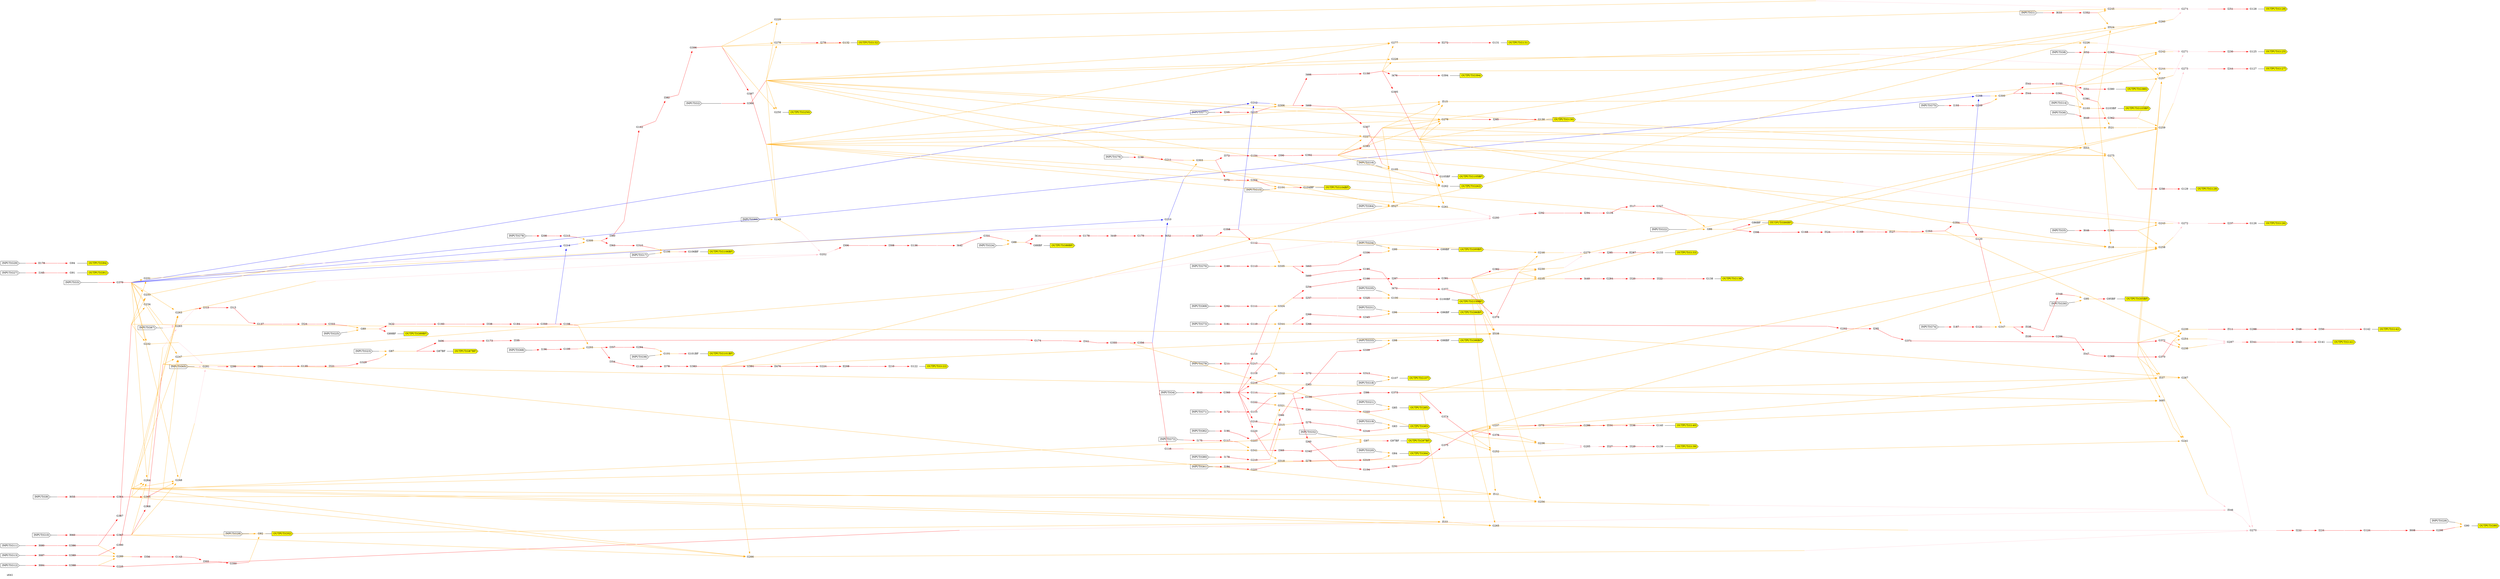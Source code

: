 digraph a
{
	//54 Inputs
	//42 Outputs
	//379 Gates
	overlap = false;
	rankdir = LR;
	splines = false;
	"s641" [color = invis]
	G1 [label = "INPUT(G1)" shape = cds style = filled fillcolor = white]
	OG1 [label = "", fixedsize="false", width=0, height=0, shape=none]
	G1 -> OG1 [arrowhead=none]
	G2 [label = "INPUT(G2)" shape = cds style = filled fillcolor = white]
	OG2 [label = "", fixedsize="false", width=0, height=0, shape=none]
	G2 -> OG2 [arrowhead=none]
	G3 [label = "INPUT(G3)" shape = cds style = filled fillcolor = white]
	OG3 [label = "", fixedsize="false", width=0, height=0, shape=none]
	G3 -> OG3 [arrowhead=none]
	G4 [label = "INPUT(G4)" shape = cds style = filled fillcolor = white]
	OG4 [label = "", fixedsize="false", width=0, height=0, shape=none]
	G4 -> OG4 [arrowhead=none]
	G5 [label = "INPUT(G5)" shape = cds style = filled fillcolor = white]
	OG5 [label = "", fixedsize="false", width=0, height=0, shape=none]
	G5 -> OG5 [arrowhead=none]
	G6 [label = "INPUT(G6)" shape = cds style = filled fillcolor = white]
	OG6 [label = "", fixedsize="false", width=0, height=0, shape=none]
	G6 -> OG6 [arrowhead=none]
	G8 [label = "INPUT(G8)" shape = cds style = filled fillcolor = white]
	OG8 [label = "", fixedsize="false", width=0, height=0, shape=none]
	G8 -> OG8 [arrowhead=none]
	G9 [label = "INPUT(G9)" shape = cds style = filled fillcolor = white]
	OG9 [label = "", fixedsize="false", width=0, height=0, shape=none]
	G9 -> OG9 [arrowhead=none]
	G10 [label = "INPUT(G10)" shape = cds style = filled fillcolor = white]
	OG10 [label = "", fixedsize="false", width=0, height=0, shape=none]
	G10 -> OG10 [arrowhead=none]
	G11 [label = "INPUT(G11)" shape = cds style = filled fillcolor = white]
	OG11 [label = "", fixedsize="false", width=0, height=0, shape=none]
	G11 -> OG11 [arrowhead=none]
	G12 [label = "INPUT(G12)" shape = cds style = filled fillcolor = white]
	OG12 [label = "", fixedsize="false", width=0, height=0, shape=none]
	G12 -> OG12 [arrowhead=none]
	G13 [label = "INPUT(G13)" shape = cds style = filled fillcolor = white]
	OG13 [label = "", fixedsize="false", width=0, height=0, shape=none]
	G13 -> OG13 [arrowhead=none]
	G14 [label = "INPUT(G14)" shape = cds style = filled fillcolor = white]
	OG14 [label = "", fixedsize="false", width=0, height=0, shape=none]
	G14 -> OG14 [arrowhead=none]
	G15 [label = "INPUT(G15)" shape = cds style = filled fillcolor = white]
	OG15 [label = "", fixedsize="false", width=0, height=0, shape=none]
	G15 -> OG15 [arrowhead=none]
	G16 [label = "INPUT(G16)" shape = cds style = filled fillcolor = white]
	OG16 [label = "", fixedsize="false", width=0, height=0, shape=none]
	G16 -> OG16 [arrowhead=none]
	G17 [label = "INPUT(G17)" shape = cds style = filled fillcolor = white]
	OG17 [label = "", fixedsize="false", width=0, height=0, shape=none]
	G17 -> OG17 [arrowhead=none]
	G18 [label = "INPUT(G18)" shape = cds style = filled fillcolor = white]
	OG18 [label = "", fixedsize="false", width=0, height=0, shape=none]
	G18 -> OG18 [arrowhead=none]
	G19 [label = "INPUT(G19)" shape = cds style = filled fillcolor = white]
	OG19 [label = "", fixedsize="false", width=0, height=0, shape=none]
	G19 -> OG19 [arrowhead=none]
	G20 [label = "INPUT(G20)" shape = cds style = filled fillcolor = white]
	OG20 [label = "", fixedsize="false", width=0, height=0, shape=none]
	G20 -> OG20 [arrowhead=none]
	G21 [label = "INPUT(G21)" shape = cds style = filled fillcolor = white]
	OG21 [label = "", fixedsize="false", width=0, height=0, shape=none]
	G21 -> OG21 [arrowhead=none]
	G22 [label = "INPUT(G22)" shape = cds style = filled fillcolor = white]
	OG22 [label = "", fixedsize="false", width=0, height=0, shape=none]
	G22 -> OG22 [arrowhead=none]
	G23 [label = "INPUT(G23)" shape = cds style = filled fillcolor = white]
	OG23 [label = "", fixedsize="false", width=0, height=0, shape=none]
	G23 -> OG23 [arrowhead=none]
	G24 [label = "INPUT(G24)" shape = cds style = filled fillcolor = white]
	OG24 [label = "", fixedsize="false", width=0, height=0, shape=none]
	G24 -> OG24 [arrowhead=none]
	G25 [label = "INPUT(G25)" shape = cds style = filled fillcolor = white]
	OG25 [label = "", fixedsize="false", width=0, height=0, shape=none]
	G25 -> OG25 [arrowhead=none]
	G26 [label = "INPUT(G26)" shape = cds style = filled fillcolor = white]
	OG26 [label = "", fixedsize="false", width=0, height=0, shape=none]
	G26 -> OG26 [arrowhead=none]
	G27 [label = "INPUT(G27)" shape = cds style = filled fillcolor = white]
	OG27 [label = "", fixedsize="false", width=0, height=0, shape=none]
	G27 -> OG27 [arrowhead=none]
	G28 [label = "INPUT(G28)" shape = cds style = filled fillcolor = white]
	OG28 [label = "", fixedsize="false", width=0, height=0, shape=none]
	G28 -> OG28 [arrowhead=none]
	G29 [label = "INPUT(G29)" shape = cds style = filled fillcolor = white]
	OG29 [label = "", fixedsize="false", width=0, height=0, shape=none]
	G29 -> OG29 [arrowhead=none]
	G30 [label = "INPUT(G30)" shape = cds style = filled fillcolor = white]
	OG30 [label = "", fixedsize="false", width=0, height=0, shape=none]
	G30 -> OG30 [arrowhead=none]
	G31 [label = "INPUT(G31)" shape = cds style = filled fillcolor = white]
	OG31 [label = "", fixedsize="false", width=0, height=0, shape=none]
	G31 -> OG31 [arrowhead=none]
	G32 [label = "INPUT(G32)" shape = cds style = filled fillcolor = white]
	OG32 [label = "", fixedsize="false", width=0, height=0, shape=none]
	G32 -> OG32 [arrowhead=none]
	G33 [label = "INPUT(G33)" shape = cds style = filled fillcolor = white]
	OG33 [label = "", fixedsize="false", width=0, height=0, shape=none]
	G33 -> OG33 [arrowhead=none]
	G34 [label = "INPUT(G34)" shape = cds style = filled fillcolor = white]
	OG34 [label = "", fixedsize="false", width=0, height=0, shape=none]
	G34 -> OG34 [arrowhead=none]
	G35 [label = "INPUT(G35)" shape = cds style = filled fillcolor = white]
	OG35 [label = "", fixedsize="false", width=0, height=0, shape=none]
	G35 -> OG35 [arrowhead=none]
	G36 [label = "INPUT(G36)" shape = cds style = filled fillcolor = white]
	OG36 [label = "", fixedsize="false", width=0, height=0, shape=none]
	G36 -> OG36 [arrowhead=none]
	G64 [label = "INPUT(G64)" shape = cds style = filled fillcolor = white]
	OG64 [label = "", fixedsize="false", width=0, height=0, shape=none]
	G64 -> OG64 [arrowhead=none]
	G65 [label = "INPUT(G65)" shape = cds style = filled fillcolor = white]
	OG65 [label = "", fixedsize="false", width=0, height=0, shape=none]
	G65 -> OG65 [arrowhead=none]
	G66 [label = "INPUT(G66)" shape = cds style = filled fillcolor = white]
	OG66 [label = "", fixedsize="false", width=0, height=0, shape=none]
	G66 -> OG66 [arrowhead=none]
	G67 [label = "INPUT(G67)" shape = cds style = filled fillcolor = white]
	OG67 [label = "", fixedsize="false", width=0, height=0, shape=none]
	G67 -> OG67 [arrowhead=none]
	G68 [label = "INPUT(G68)" shape = cds style = filled fillcolor = white]
	OG68 [label = "", fixedsize="false", width=0, height=0, shape=none]
	G68 -> OG68 [arrowhead=none]
	G69 [label = "INPUT(G69)" shape = cds style = filled fillcolor = white]
	OG69 [label = "", fixedsize="false", width=0, height=0, shape=none]
	G69 -> OG69 [arrowhead=none]
	G70 [label = "INPUT(G70)" shape = cds style = filled fillcolor = white]
	OG70 [label = "", fixedsize="false", width=0, height=0, shape=none]
	G70 -> OG70 [arrowhead=none]
	G71 [label = "INPUT(G71)" shape = cds style = filled fillcolor = white]
	OG71 [label = "", fixedsize="false", width=0, height=0, shape=none]
	G71 -> OG71 [arrowhead=none]
	G72 [label = "INPUT(G72)" shape = cds style = filled fillcolor = white]
	OG72 [label = "", fixedsize="false", width=0, height=0, shape=none]
	G72 -> OG72 [arrowhead=none]
	G73 [label = "INPUT(G73)" shape = cds style = filled fillcolor = white]
	OG73 [label = "", fixedsize="false", width=0, height=0, shape=none]
	G73 -> OG73 [arrowhead=none]
	G74 [label = "INPUT(G74)" shape = cds style = filled fillcolor = white]
	OG74 [label = "", fixedsize="false", width=0, height=0, shape=none]
	G74 -> OG74 [arrowhead=none]
	G75 [label = "INPUT(G75)" shape = cds style = filled fillcolor = white]
	OG75 [label = "", fixedsize="false", width=0, height=0, shape=none]
	G75 -> OG75 [arrowhead=none]
	G76 [label = "INPUT(G76)" shape = cds style = filled fillcolor = white]
	OG76 [label = "", fixedsize="false", width=0, height=0, shape=none]
	G76 -> OG76 [arrowhead=none]
	G77 [label = "INPUT(G77)" shape = cds style = filled fillcolor = white]
	OG77 [label = "", fixedsize="false", width=0, height=0, shape=none]
	G77 -> OG77 [arrowhead=none]
	G78 [label = "INPUT(G78)" shape = cds style = filled fillcolor = white]
	OG78 [label = "", fixedsize="false", width=0, height=0, shape=none]
	G78 -> OG78 [arrowhead=none]
	G79 [label = "INPUT(G79)" shape = cds style = filled fillcolor = white]
	OG79 [label = "", fixedsize="false", width=0, height=0, shape=none]
	G79 -> OG79 [arrowhead=none]
	G80 [label = "INPUT(G80)" shape = cds style = filled fillcolor = white]
	OG80 [label = "", fixedsize="false", width=0, height=0, shape=none]
	G80 -> OG80 [arrowhead=none]
	G81 [label = "INPUT(G81)" shape = cds style = filled fillcolor = white]
	OG81 [label = "", fixedsize="false", width=0, height=0, shape=none]
	G81 -> OG81 [arrowhead=none]
	G82 [label = "INPUT(G82)" shape = cds style = filled fillcolor = white]
	OG82 [label = "", fixedsize="false", width=0, height=0, shape=none]
	G82 -> OG82 [arrowhead=none]
	OG91 [label = "OUTPUT(G91)" shape = cds style = filled fillcolor = yellow]
	OG94 [label = "OUTPUT(G94)" shape = cds style = filled fillcolor = yellow]
	OG100BF [label = "OUTPUT(G100BF)" shape = cds style = filled fillcolor = yellow]
	OG98BF [label = "OUTPUT(G98BF)" shape = cds style = filled fillcolor = yellow]
	OG96BF [label = "OUTPUT(G96BF)" shape = cds style = filled fillcolor = yellow]
	OG87BF [label = "OUTPUT(G87BF)" shape = cds style = filled fillcolor = yellow]
	OG89BF [label = "OUTPUT(G89BF)" shape = cds style = filled fillcolor = yellow]
	OG101BF [label = "OUTPUT(G101BF)" shape = cds style = filled fillcolor = yellow]
	OG106BF [label = "OUTPUT(G106BF)" shape = cds style = filled fillcolor = yellow]
	OG97BF [label = "OUTPUT(G97BF)" shape = cds style = filled fillcolor = yellow]
	OG104BF [label = "OUTPUT(G104BF)" shape = cds style = filled fillcolor = yellow]
	OG132 [label = "OUTPUT(G132)" shape = cds style = filled fillcolor = yellow]
	OG122 [label = "OUTPUT(G122)" shape = cds style = filled fillcolor = yellow]
	OG140 [label = "OUTPUT(G140)" shape = cds style = filled fillcolor = yellow]
	OG139 [label = "OUTPUT(G139)" shape = cds style = filled fillcolor = yellow]
	OG88BF [label = "OUTPUT(G88BF)" shape = cds style = filled fillcolor = yellow]
	OG99BF [label = "OUTPUT(G99BF)" shape = cds style = filled fillcolor = yellow]
	OG394 [label = "OUTPUT(G394)" shape = cds style = filled fillcolor = yellow]
	OG105BF [label = "OUTPUT(G105BF)" shape = cds style = filled fillcolor = yellow]
	OG131 [label = "OUTPUT(G131)" shape = cds style = filled fillcolor = yellow]
	OG130 [label = "OUTPUT(G130)" shape = cds style = filled fillcolor = yellow]
	OG138 [label = "OUTPUT(G138)" shape = cds style = filled fillcolor = yellow]
	OG133 [label = "OUTPUT(G133)" shape = cds style = filled fillcolor = yellow]
	OG86BF [label = "OUTPUT(G86BF)" shape = cds style = filled fillcolor = yellow]
	OG95BF [label = "OUTPUT(G95BF)" shape = cds style = filled fillcolor = yellow]
	OG380 [label = "OUTPUT(G380)" shape = cds style = filled fillcolor = yellow]
	OG103BF [label = "OUTPUT(G103BF)" shape = cds style = filled fillcolor = yellow]
	OG129 [label = "OUTPUT(G129)" shape = cds style = filled fillcolor = yellow]
	OG125 [label = "OUTPUT(G125)" shape = cds style = filled fillcolor = yellow]
	OG126 [label = "OUTPUT(G126)" shape = cds style = filled fillcolor = yellow]
	OG127 [label = "OUTPUT(G127)" shape = cds style = filled fillcolor = yellow]
	OG128 [label = "OUTPUT(G128)" shape = cds style = filled fillcolor = yellow]
	OG142 [label = "OUTPUT(G142)" shape = cds style = filled fillcolor = yellow]
	OG141 [label = "OUTPUT(G141)" shape = cds style = filled fillcolor = yellow]
	OG107 [label = "OUTPUT(G107)" shape = cds style = filled fillcolor = yellow]
	OG83 [label = "OUTPUT(G83)" shape = cds style = filled fillcolor = yellow]
	OG84 [label = "OUTPUT(G84)" shape = cds style = filled fillcolor = yellow]
	OG85 [label = "OUTPUT(G85)" shape = cds style = filled fillcolor = yellow]
	OG92 [label = "OUTPUT(G92)" shape = cds style = filled fillcolor = yellow]
	OG250 [label = "OUTPUT(G250)" shape = cds style = filled fillcolor = yellow]
	OG262 [label = "OUTPUT(G262)" shape = cds style = filled fillcolor = yellow]
	OG90 [label = "OUTPUT(G90)" shape = cds style = filled fillcolor = yellow]
	I633 [label = "I633" shape = none fillcolor = red image="NOT.png"];
	OI633 [label = "", fixedsize="false", width=0, height=0, shape=none]
	I633 -> OI633 [arrowhead=none color = red tailclip=false]
	OG1 -> I633 [color = red];
	G366 [label = "G366" shape = none fillcolor = red image="NOT.png"];
	OG366 [label = "", fixedsize="false", width=0, height=0, shape=none]
	G366 -> OG366 [arrowhead=none color = red tailclip=false]
	OG2 -> G366 [color = red];
	G379 [label = "G379" shape = none fillcolor = red image="NOT.png"];
	OG379 [label = "", fixedsize="false", width=0, height=0, shape=none]
	G379 -> OG379 [arrowhead=none color = red tailclip=false]
	OG3 -> G379 [color = red];
	I643 [label = "I643" shape = none fillcolor = red image="NOT.png"];
	OI643 [label = "", fixedsize="false", width=0, height=0, shape=none]
	I643 -> OI643 [arrowhead=none color = red tailclip=false]
	OG4 -> I643 [color = red];
	I646 [label = "I646" shape = none fillcolor = red image="NOT.png"];
	OI646 [label = "", fixedsize="false", width=0, height=0, shape=none]
	I646 -> OI646 [arrowhead=none color = red tailclip=false]
	OG5 -> I646 [color = red];
	I649 [label = "I649" shape = none fillcolor = red image="NOT.png"];
	OI649 [label = "", fixedsize="false", width=0, height=0, shape=none]
	I649 -> OI649 [arrowhead=none color = red tailclip=false]
	OG6 -> I649 [color = red];
	I652 [label = "I652" shape = none fillcolor = red image="NOT.png"];
	OI652 [label = "", fixedsize="false", width=0, height=0, shape=none]
	I652 -> OI652 [arrowhead=none color = red tailclip=false]
	OG8 -> I652 [color = red];
	I655 [label = "I655" shape = none fillcolor = red image="NOT.png"];
	OI655 [label = "", fixedsize="false", width=0, height=0, shape=none]
	I655 -> OI655 [arrowhead=none color = red tailclip=false]
	OG9 -> I655 [color = red];
	I660 [label = "I660" shape = none fillcolor = red image="NOT.png"];
	OI660 [label = "", fixedsize="false", width=0, height=0, shape=none]
	I660 -> OI660 [arrowhead=none color = red tailclip=false]
	OG10 -> I660 [color = red];
	I680 [label = "I680" shape = none fillcolor = red image="NOT.png"];
	OI680 [label = "", fixedsize="false", width=0, height=0, shape=none]
	I680 -> OI680 [arrowhead=none color = red tailclip=false]
	OG11 -> I680 [color = red];
	I684 [label = "I684" shape = none fillcolor = red image="NOT.png"];
	OI684 [label = "", fixedsize="false", width=0, height=0, shape=none]
	I684 -> OI684 [arrowhead=none color = red tailclip=false]
	OG12 -> I684 [color = red];
	I687 [label = "I687" shape = none fillcolor = red image="NOT.png"];
	OI687 [label = "", fixedsize="false", width=0, height=0, shape=none]
	I687 -> OI687 [arrowhead=none color = red tailclip=false]
	OG13 -> I687 [color = red];
	I165 [label = "I165" shape = none fillcolor = red image="NOT.png"];
	OI165 [label = "", fixedsize="false", width=0, height=0, shape=none]
	I165 -> OI165 [arrowhead=none color = red tailclip=false]
	OG27 -> I165 [color = red];
	II178 [label = "II178" shape = none fillcolor = red image="NOT.png"];
	OII178 [label = "", fixedsize="false", width=0, height=0, shape=none]
	II178 -> OII178 [arrowhead=none color = red tailclip=false]
	OG29 -> II178 [color = red];
	I169 [label = "I169" shape = none fillcolor = red image="NOT.png"];
	OI169 [label = "", fixedsize="false", width=0, height=0, shape=none]
	I169 -> OI169 [arrowhead=none color = red tailclip=false]
	OG70 -> I169 [color = red];
	I172 [label = "I172" shape = none fillcolor = red image="NOT.png"];
	OI172 [label = "", fixedsize="false", width=0, height=0, shape=none]
	I172 -> OI172 [arrowhead=none color = red tailclip=false]
	OG71 -> I172 [color = red];
	I175 [label = "I175" shape = none fillcolor = red image="NOT.png"];
	OI175 [label = "", fixedsize="false", width=0, height=0, shape=none]
	I175 -> OI175 [arrowhead=none color = red tailclip=false]
	OG72 -> I175 [color = red];
	I178 [label = "I178" shape = none fillcolor = red image="NOT.png"];
	OI178 [label = "", fixedsize="false", width=0, height=0, shape=none]
	I178 -> OI178 [arrowhead=none color = red tailclip=false]
	OG80 -> I178 [color = red];
	I181 [label = "I181" shape = none fillcolor = red image="NOT.png"];
	OI181 [label = "", fixedsize="false", width=0, height=0, shape=none]
	I181 -> OI181 [arrowhead=none color = red tailclip=false]
	OG73 -> I181 [color = red];
	I184 [label = "I184" shape = none fillcolor = red image="NOT.png"];
	OI184 [label = "", fixedsize="false", width=0, height=0, shape=none]
	I184 -> OI184 [arrowhead=none color = red tailclip=false]
	OG81 -> I184 [color = red];
	I187 [label = "I187" shape = none fillcolor = red image="NOT.png"];
	OI187 [label = "", fixedsize="false", width=0, height=0, shape=none]
	I187 -> OI187 [arrowhead=none color = red tailclip=false]
	OG74 -> I187 [color = red];
	I190 [label = "I190" shape = none fillcolor = red image="NOT.png"];
	OI190 [label = "", fixedsize="false", width=0, height=0, shape=none]
	I190 -> OI190 [arrowhead=none color = red tailclip=false]
	OG82 -> I190 [color = red];
	I193 [label = "I193" shape = none fillcolor = red image="NOT.png"];
	OI193 [label = "", fixedsize="false", width=0, height=0, shape=none]
	I193 -> OI193 [arrowhead=none color = red tailclip=false]
	OG75 -> I193 [color = red];
	I196 [label = "I196" shape = none fillcolor = red image="NOT.png"];
	OI196 [label = "", fixedsize="false", width=0, height=0, shape=none]
	I196 -> OI196 [arrowhead=none color = red tailclip=false]
	OG68 -> I196 [color = red];
	I199 [label = "I199" shape = none fillcolor = red image="NOT.png"];
	OI199 [label = "", fixedsize="false", width=0, height=0, shape=none]
	I199 -> OI199 [arrowhead=none color = red tailclip=false]
	OG76 -> I199 [color = red];
	I202 [label = "I202" shape = none fillcolor = red image="NOT.png"];
	OI202 [label = "", fixedsize="false", width=0, height=0, shape=none]
	I202 -> OI202 [arrowhead=none color = red tailclip=false]
	OG69 -> I202 [color = red];
	I205 [label = "I205" shape = none fillcolor = red image="NOT.png"];
	OI205 [label = "", fixedsize="false", width=0, height=0, shape=none]
	I205 -> OI205 [arrowhead=none color = red tailclip=false]
	OG77 -> I205 [color = red];
	I208 [label = "I208" shape = none fillcolor = red image="NOT.png"];
	OI208 [label = "", fixedsize="false", width=0, height=0, shape=none]
	I208 -> OI208 [arrowhead=none color = red tailclip=false]
	OG78 -> I208 [color = red];
	I211 [label = "I211" shape = none fillcolor = red image="NOT.png"];
	OI211 [label = "", fixedsize="false", width=0, height=0, shape=none]
	I211 -> OI211 [arrowhead=none color = red tailclip=false]
	OG79 -> I211 [color = red];
	G352 [label = "G352" shape = none fillcolor = red image="NOT.png"];
	OG352 [label = "", fixedsize="false", width=0, height=0, shape=none]
	G352 -> OG352 [arrowhead=none color = red tailclip=false]
	OI633 -> G352 [color = red];
	G360 [label = "G360" shape = none fillcolor = red image="NOT.png"];
	OG360 [label = "", fixedsize="false", width=0, height=0, shape=none]
	G360 -> OG360 [arrowhead=none color = red tailclip=false]
	OI643 -> G360 [color = red];
	G361 [label = "G361" shape = none fillcolor = red image="NOT.png"];
	OG361 [label = "", fixedsize="false", width=0, height=0, shape=none]
	G361 -> OG361 [arrowhead=none color = red tailclip=false]
	OI646 -> G361 [color = red];
	G362 [label = "G362" shape = none fillcolor = red image="NOT.png"];
	OG362 [label = "", fixedsize="false", width=0, height=0, shape=none]
	G362 -> OG362 [arrowhead=none color = red tailclip=false]
	OI649 -> G362 [color = red];
	G363 [label = "G363" shape = none fillcolor = red image="NOT.png"];
	OG363 [label = "", fixedsize="false", width=0, height=0, shape=none]
	G363 -> OG363 [arrowhead=none color = red tailclip=false]
	OI652 -> G363 [color = red];
	G364 [label = "G364" shape = none fillcolor = red image="NOT.png"];
	OG364 [label = "", fixedsize="false", width=0, height=0, shape=none]
	G364 -> OG364 [arrowhead=none color = red tailclip=false]
	OI655 -> G364 [color = red];
	G367 [label = "G367" shape = none fillcolor = red image="NOT.png"];
	OG367 [label = "", fixedsize="false", width=0, height=0, shape=none]
	G367 -> OG367 [arrowhead=none color = red tailclip=false]
	OI660 -> G367 [color = red];
	G386 [label = "G386" shape = none fillcolor = red image="NOT.png"];
	OG386 [label = "", fixedsize="false", width=0, height=0, shape=none]
	G386 -> OG386 [arrowhead=none color = red tailclip=false]
	OI680 -> G386 [color = red];
	G388 [label = "G388" shape = none fillcolor = red image="NOT.png"];
	OG388 [label = "", fixedsize="false", width=0, height=0, shape=none]
	G388 -> OG388 [arrowhead=none color = red tailclip=false]
	OI684 -> G388 [color = red];
	G389 [label = "G389" shape = none fillcolor = red image="NOT.png"];
	OG389 [label = "", fixedsize="false", width=0, height=0, shape=none]
	G389 -> OG389 [arrowhead=none color = red tailclip=false]
	OI687 -> G389 [color = red];
	G91 [label = "G91" shape = none fillcolor = red image="NOT.png"];
	G91 -> OG91 [arrowhead=none color = black]
	OI165 -> G91 [color = red];
	G94 [label = "G94" shape = none fillcolor = red image="NOT.png"];
	G94 -> OG94 [arrowhead=none color = black]
	OII178 -> G94 [color = red];
	G113 [label = "G113" shape = none fillcolor = red image="NOT.png"];
	OG113 [label = "", fixedsize="false", width=0, height=0, shape=none]
	G113 -> OG113 [arrowhead=none color = red tailclip=false]
	OI169 -> G113 [color = red];
	G115 [label = "G115" shape = none fillcolor = red image="NOT.png"];
	OG115 [label = "", fixedsize="false", width=0, height=0, shape=none]
	G115 -> OG115 [arrowhead=none color = red tailclip=false]
	OI172 -> G115 [color = red];
	G117 [label = "G117" shape = none fillcolor = red image="NOT.png"];
	OG117 [label = "", fixedsize="false", width=0, height=0, shape=none]
	G117 -> OG117 [arrowhead=none color = red tailclip=false]
	OI175 -> G117 [color = red];
	G219 [label = "G219" shape = none fillcolor = red image="NOT.png"];
	OG219 [label = "", fixedsize="false", width=0, height=0, shape=none]
	G219 -> OG219 [arrowhead=none color = red tailclip=false]
	OI178 -> G219 [color = red];
	G119 [label = "G119" shape = none fillcolor = red image="NOT.png"];
	OG119 [label = "", fixedsize="false", width=0, height=0, shape=none]
	G119 -> OG119 [arrowhead=none color = red tailclip=false]
	OI181 -> G119 [color = red];
	G221 [label = "G221" shape = none fillcolor = red image="NOT.png"];
	OG221 [label = "", fixedsize="false", width=0, height=0, shape=none]
	G221 -> OG221 [arrowhead=none color = red tailclip=false]
	OI184 -> G221 [color = red];
	G121 [label = "G121" shape = none fillcolor = red image="NOT.png"];
	OG121 [label = "", fixedsize="false", width=0, height=0, shape=none]
	G121 -> OG121 [arrowhead=none color = red tailclip=false]
	OI187 -> G121 [color = red];
	G223 [label = "G223" shape = none fillcolor = red image="NOT.png"];
	OG223 [label = "", fixedsize="false", width=0, height=0, shape=none]
	G223 -> OG223 [arrowhead=none color = red tailclip=false]
	OI190 -> G223 [color = red];
	G209 [label = "G209" shape = none fillcolor = red image="NOT.png"];
	OG209 [label = "", fixedsize="false", width=0, height=0, shape=none]
	G209 -> OG209 [arrowhead=none color = red tailclip=false]
	OI193 -> G209 [color = red];
	G109 [label = "G109" shape = none fillcolor = red image="NOT.png"];
	OG109 [label = "", fixedsize="false", width=0, height=0, shape=none]
	G109 -> OG109 [arrowhead=none color = red tailclip=false]
	OI196 -> G109 [color = red];
	G211 [label = "G211" shape = none fillcolor = red image="NOT.png"];
	OG211 [label = "", fixedsize="false", width=0, height=0, shape=none]
	G211 -> OG211 [arrowhead=none color = red tailclip=false]
	OI199 -> G211 [color = red];
	G111 [label = "G111" shape = none fillcolor = red image="NOT.png"];
	OG111 [label = "", fixedsize="false", width=0, height=0, shape=none]
	G111 -> OG111 [arrowhead=none color = red tailclip=false]
	OI202 -> G111 [color = red];
	G213 [label = "G213" shape = none fillcolor = red image="NOT.png"];
	OG213 [label = "", fixedsize="false", width=0, height=0, shape=none]
	G213 -> OG213 [arrowhead=none color = red tailclip=false]
	OI205 -> G213 [color = red];
	G215 [label = "G215" shape = none fillcolor = red image="NOT.png"];
	OG215 [label = "", fixedsize="false", width=0, height=0, shape=none]
	G215 -> OG215 [arrowhead=none color = red tailclip=false]
	OI208 -> G215 [color = red];
	G217 [label = "G217" shape = none fillcolor = red image="NOT.png"];
	OG217 [label = "", fixedsize="false", width=0, height=0, shape=none]
	G217 -> OG217 [arrowhead=none color = red tailclip=false]
	OI211 -> G217 [color = red];
	G110 [label = "G110" shape = none fillcolor = red image="NOT.png"];
	OG110 [label = "", fixedsize="false", width=0, height=0, shape=none]
	G110 -> OG110 [arrowhead=none color = red tailclip=false]
	OG360 -> G110 [color = red];
	G114 [label = "G114" shape = none fillcolor = red image="NOT.png"];
	OG114 [label = "", fixedsize="false", width=0, height=0, shape=none]
	G114 -> OG114 [arrowhead=none color = red tailclip=false]
	OG360 -> G114 [color = red];
	G118 [label = "G118" shape = none fillcolor = red image="NOT.png"];
	OG118 [label = "", fixedsize="false", width=0, height=0, shape=none]
	G118 -> OG118 [arrowhead=none color = red tailclip=false]
	OG360 -> G118 [color = red];
	G216 [label = "G216" shape = none fillcolor = red image="NOT.png"];
	OG216 [label = "", fixedsize="false", width=0, height=0, shape=none]
	G216 -> OG216 [arrowhead=none color = red tailclip=false]
	OG360 -> G216 [color = red];
	G218 [label = "G218" shape = none fillcolor = red image="NOT.png"];
	OG218 [label = "", fixedsize="false", width=0, height=0, shape=none]
	G218 -> OG218 [arrowhead=none color = red tailclip=false]
	OG360 -> G218 [color = red];
	G220 [label = "G220" shape = none fillcolor = red image="NOT.png"];
	OG220 [label = "", fixedsize="false", width=0, height=0, shape=none]
	G220 -> OG220 [arrowhead=none color = red tailclip=false]
	OG360 -> G220 [color = red];
	G222 [label = "G222" shape = none fillcolor = red image="NOT.png"];
	OG222 [label = "", fixedsize="false", width=0, height=0, shape=none]
	G222 -> OG222 [arrowhead=none color = red tailclip=false]
	OG360 -> G222 [color = red];
	G365 [label = "G365" shape = none fillcolor = red image="NOT.png"];
	OG365 [label = "", fixedsize="false", width=0, height=0, shape=none]
	G365 -> OG365 [arrowhead=none color = red tailclip=false]
	OG364 -> G365 [color = red];
	G368 [label = "G368" shape = none fillcolor = red image="NOT.png"];
	OG368 [label = "", fixedsize="false", width=0, height=0, shape=none]
	G368 -> OG368 [arrowhead=none color = red tailclip=false]
	OG367 -> G368 [color = red];
	G387 [label = "G387" shape = none fillcolor = red image="NOT.png"];
	OG387 [label = "", fixedsize="false", width=0, height=0, shape=none]
	G387 -> OG387 [arrowhead=none color = red tailclip=false]
	OG386 -> G387 [color = red];
	G225 [label = "G225" shape = none fillcolor = red image="NOT.png"];
	OG225 [label = "", fixedsize="false", width=0, height=0, shape=none]
	G225 -> OG225 [arrowhead=none color = red tailclip=false]
	OG388 -> G225 [color = red];
	G390 [label = "G390" shape = none fillcolor = red image="NOT.png"];
	OG390 [label = "", fixedsize="false", width=0, height=0, shape=none]
	G390 -> OG390 [arrowhead=none color = red tailclip=false]
	OG389 -> G390 [color = red];
	I356 [label = "I356" shape = none fillcolor = red image="NOT.png"];
	OI356 [label = "", fixedsize="false", width=0, height=0, shape=none]
	I356 -> OI356 [arrowhead=none color = red tailclip=false]
	OG289 -> I356 [color = red];
	I254 [label = "I254" shape = none fillcolor = red image="NOT.png"];
	OI254 [label = "", fixedsize="false", width=0, height=0, shape=none]
	I254 -> OI254 [arrowhead=none color = red tailclip=false]
	OG324 -> I254 [color = red];
	I257 [label = "I257" shape = none fillcolor = red image="NOT.png"];
	OI257 [label = "", fixedsize="false", width=0, height=0, shape=none]
	I257 -> OI257 [arrowhead=none color = red tailclip=false]
	OG324 -> I257 [color = red];
	I260 [label = "I260" shape = none fillcolor = red image="NOT.png"];
	OI260 [label = "", fixedsize="false", width=0, height=0, shape=none]
	I260 -> OI260 [arrowhead=none color = red tailclip=false]
	OG338 -> I260 [color = red];
	I263 [label = "I263" shape = none fillcolor = red image="NOT.png"];
	OI263 [label = "", fixedsize="false", width=0, height=0, shape=none]
	I263 -> OI263 [arrowhead=none color = red tailclip=false]
	OG338 -> I263 [color = red];
	I266 [label = "I266" shape = none fillcolor = red image="NOT.png"];
	OI266 [label = "", fixedsize="false", width=0, height=0, shape=none]
	I266 -> OI266 [arrowhead=none color = red tailclip=false]
	OG344 -> I266 [color = red];
	I269 [label = "I269" shape = none fillcolor = red image="NOT.png"];
	OI269 [label = "", fixedsize="false", width=0, height=0, shape=none]
	I269 -> OI269 [arrowhead=none color = red tailclip=false]
	OG344 -> I269 [color = red];
	I272 [label = "I272" shape = none fillcolor = red image="NOT.png"];
	OI272 [label = "", fixedsize="false", width=0, height=0, shape=none]
	I272 -> OI272 [arrowhead=none color = red tailclip=false]
	OG312 -> I272 [color = red];
	I275 [label = "I275" shape = none fillcolor = red image="NOT.png"];
	OI275 [label = "", fixedsize="false", width=0, height=0, shape=none]
	I275 -> OI275 [arrowhead=none color = red tailclip=false]
	OG315 -> I275 [color = red];
	I278 [label = "I278" shape = none fillcolor = red image="NOT.png"];
	OI278 [label = "", fixedsize="false", width=0, height=0, shape=none]
	I278 -> OI278 [arrowhead=none color = red tailclip=false]
	OG318 -> I278 [color = red];
	I281 [label = "I281" shape = none fillcolor = red image="NOT.png"];
	OI281 [label = "", fixedsize="false", width=0, height=0, shape=none]
	I281 -> OI281 [arrowhead=none color = red tailclip=false]
	OG321 -> I281 [color = red];
	G143 [label = "G143" shape = none fillcolor = red image="NOT.png"];
	OG143 [label = "", fixedsize="false", width=0, height=0, shape=none]
	G143 -> OG143 [arrowhead=none color = red tailclip=false]
	OI356 -> G143 [color = red];
	G166 [label = "G166" shape = none fillcolor = red image="NOT.png"];
	OG166 [label = "", fixedsize="false", width=0, height=0, shape=none]
	G166 -> OG166 [arrowhead=none color = red tailclip=false]
	OI254 -> G166 [color = red];
	G325 [label = "G325" shape = none fillcolor = red image="NOT.png"];
	OG325 [label = "", fixedsize="false", width=0, height=0, shape=none]
	G325 -> OG325 [arrowhead=none color = red tailclip=false]
	OI257 -> G325 [color = red];
	G194 [label = "G194" shape = none fillcolor = red image="NOT.png"];
	OG194 [label = "", fixedsize="false", width=0, height=0, shape=none]
	G194 -> OG194 [arrowhead=none color = red tailclip=false]
	OI260 -> G194 [color = red];
	G339 [label = "G339" shape = none fillcolor = red image="NOT.png"];
	OG339 [label = "", fixedsize="false", width=0, height=0, shape=none]
	G339 -> OG339 [arrowhead=none color = red tailclip=false]
	OI263 -> G339 [color = red];
	G202 [label = "G202" shape = none fillcolor = red image="NOT.png"];
	OG202 [label = "", fixedsize="false", width=0, height=0, shape=none]
	G202 -> OG202 [arrowhead=none color = red tailclip=false]
	OI266 -> G202 [color = red];
	G345 [label = "G345" shape = none fillcolor = red image="NOT.png"];
	OG345 [label = "", fixedsize="false", width=0, height=0, shape=none]
	G345 -> OG345 [arrowhead=none color = red tailclip=false]
	OI269 -> G345 [color = red];
	G313 [label = "G313" shape = none fillcolor = red image="NOT.png"];
	OG313 [label = "", fixedsize="false", width=0, height=0, shape=none]
	G313 -> OG313 [arrowhead=none color = red tailclip=false]
	OI272 -> G313 [color = red];
	G316 [label = "G316" shape = none fillcolor = red image="NOT.png"];
	OG316 [label = "", fixedsize="false", width=0, height=0, shape=none]
	G316 -> OG316 [arrowhead=none color = red tailclip=false]
	OI275 -> G316 [color = red];
	G319 [label = "G319" shape = none fillcolor = red image="NOT.png"];
	OG319 [label = "", fixedsize="false", width=0, height=0, shape=none]
	G319 -> OG319 [arrowhead=none color = red tailclip=false]
	OI278 -> G319 [color = red];
	G322 [label = "G322" shape = none fillcolor = red image="NOT.png"];
	OG322 [label = "", fixedsize="false", width=0, height=0, shape=none]
	G322 -> OG322 [arrowhead=none color = red tailclip=false]
	OI281 -> G322 [color = red];
	I303 [label = "I303" shape = none fillcolor = red image="NOT.png"];
	OI303 [label = "", fixedsize="false", width=0, height=0, shape=none]
	I303 -> OI303 [arrowhead=none color = red tailclip=false]
	OG143 -> I303 [color = red];
	I299 [label = "I299" shape = none fillcolor = red image="NOT.png"];
	OI299 [label = "", fixedsize="false", width=0, height=0, shape=none]
	I299 -> OI299 [arrowhead=none color = red tailclip=false]
	OG281 -> I299 [color = red];
	I313 [label = "I313" shape = none fillcolor = red image="NOT.png"];
	OI313 [label = "", fixedsize="false", width=0, height=0, shape=none]
	I313 -> OI313 [arrowhead=none color = red tailclip=false]
	OG283 -> I313 [color = red];
	I287 [label = "I287" shape = none fillcolor = red image="NOT.png"];
	OI287 [label = "", fixedsize="false", width=0, height=0, shape=none]
	I287 -> OI287 [arrowhead=none color = red tailclip=false]
	OG166 -> I287 [color = red];
	I291 [label = "I291" shape = none fillcolor = red image="NOT.png"];
	OI291 [label = "", fixedsize="false", width=0, height=0, shape=none]
	I291 -> OI291 [arrowhead=none color = red tailclip=false]
	OG194 -> I291 [color = red];
	I295 [label = "I295" shape = none fillcolor = red image="NOT.png"];
	OI295 [label = "", fixedsize="false", width=0, height=0, shape=none]
	I295 -> OI295 [arrowhead=none color = red tailclip=false]
	OG202 -> I295 [color = red];
	G350 [label = "G350" shape = none fillcolor = red image="NOT.png"];
	OG350 [label = "", fixedsize="false", width=0, height=0, shape=none]
	G350 -> OG350 [arrowhead=none color = red tailclip=false]
	OI303 -> G350 [color = red];
	I301 [label = "I301" shape = none fillcolor = red image="NOT.png"];
	OI301 [label = "", fixedsize="false", width=0, height=0, shape=none]
	I301 -> OI301 [arrowhead=none color = red tailclip=false]
	OI299 -> I301 [color = red];
	I315 [label = "I315" shape = none fillcolor = red image="NOT.png"];
	OI315 [label = "", fixedsize="false", width=0, height=0, shape=none]
	I315 -> OI315 [arrowhead=none color = red tailclip=false]
	OI313 -> I315 [color = red];
	G381 [label = "G381" shape = none fillcolor = red image="NOT.png"];
	OG381 [label = "", fixedsize="false", width=0, height=0, shape=none]
	G381 -> OG381 [arrowhead=none color = red tailclip=false]
	OI287 -> G381 [color = red];
	G100BF [label = "G100BF" shape = none fillcolor = red image="NOT.png"];
	G100BF -> OG100BF [arrowhead=none color = black]
	OG100 -> G100BF [color = red];
	G375 [label = "G375" shape = none fillcolor = red image="NOT.png"];
	OG375 [label = "", fixedsize="false", width=0, height=0, shape=none]
	G375 -> OG375 [arrowhead=none color = red tailclip=false]
	OI291 -> G375 [color = red];
	G98BF [label = "G98BF" shape = none fillcolor = red image="NOT.png"];
	G98BF -> OG98BF [arrowhead=none color = black]
	OG98 -> G98BF [color = red];
	G371 [label = "G371" shape = none fillcolor = red image="NOT.png"];
	OG371 [label = "", fixedsize="false", width=0, height=0, shape=none]
	G371 -> OG371 [arrowhead=none color = red tailclip=false]
	OI295 -> G371 [color = red];
	G96BF [label = "G96BF" shape = none fillcolor = red image="NOT.png"];
	G96BF -> OG96BF [arrowhead=none color = black]
	OG96 -> G96BF [color = red];
	G135 [label = "G135" shape = none fillcolor = red image="NOT.png"];
	OG135 [label = "", fixedsize="false", width=0, height=0, shape=none]
	G135 -> OG135 [arrowhead=none color = red tailclip=false]
	OI301 -> G135 [color = red];
	G137 [label = "G137" shape = none fillcolor = red image="NOT.png"];
	OG137 [label = "", fixedsize="false", width=0, height=0, shape=none]
	G137 -> OG137 [arrowhead=none color = red tailclip=false]
	OI315 -> G137 [color = red];
	G382 [label = "G382" shape = none fillcolor = red image="NOT.png"];
	OG382 [label = "", fixedsize="false", width=0, height=0, shape=none]
	G382 -> OG382 [arrowhead=none color = red tailclip=false]
	OG381 -> G382 [color = red];
	G376 [label = "G376" shape = none fillcolor = red image="NOT.png"];
	OG376 [label = "", fixedsize="false", width=0, height=0, shape=none]
	G376 -> OG376 [arrowhead=none color = red tailclip=false]
	OG375 -> G376 [color = red];
	G372 [label = "G372" shape = none fillcolor = red image="NOT.png"];
	OG372 [label = "", fixedsize="false", width=0, height=0, shape=none]
	G372 -> OG372 [arrowhead=none color = red tailclip=false]
	OG371 -> G372 [color = red];
	I321 [label = "I321" shape = none fillcolor = red image="NOT.png"];
	OI321 [label = "", fixedsize="false", width=0, height=0, shape=none]
	I321 -> OI321 [arrowhead=none color = red tailclip=false]
	OG135 -> I321 [color = red];
	I324 [label = "I324" shape = none fillcolor = red image="NOT.png"];
	OI324 [label = "", fixedsize="false", width=0, height=0, shape=none]
	I324 -> OI324 [arrowhead=none color = red tailclip=false]
	OG137 -> I324 [color = red];
	G329 [label = "G329" shape = none fillcolor = red image="NOT.png"];
	OG329 [label = "", fixedsize="false", width=0, height=0, shape=none]
	G329 -> OG329 [arrowhead=none color = red tailclip=false]
	OI321 -> G329 [color = red];
	G333 [label = "G333" shape = none fillcolor = red image="NOT.png"];
	OG333 [label = "", fixedsize="false", width=0, height=0, shape=none]
	G333 -> OG333 [arrowhead=none color = red tailclip=false]
	OI324 -> G333 [color = red];
	G87BF [label = "G87BF" shape = none fillcolor = red image="NOT.png"];
	G87BF -> OG87BF [arrowhead=none color = black]
	OG87 -> G87BF [color = red];
	I406 [label = "I406" shape = none fillcolor = red image="NOT.png"];
	OI406 [label = "", fixedsize="false", width=0, height=0, shape=none]
	I406 -> OI406 [arrowhead=none color = red tailclip=false]
	OG87 -> I406 [color = red];
	G89BF [label = "G89BF" shape = none fillcolor = red image="NOT.png"];
	G89BF -> OG89BF [arrowhead=none color = black]
	OG89 -> G89BF [color = red];
	I422 [label = "I422" shape = none fillcolor = red image="NOT.png"];
	OI422 [label = "", fixedsize="false", width=0, height=0, shape=none]
	I422 -> OI422 [arrowhead=none color = red tailclip=false]
	OG89 -> I422 [color = red];
	G173 [label = "G173" shape = none fillcolor = red image="NOT.png"];
	OG173 [label = "", fixedsize="false", width=0, height=0, shape=none]
	G173 -> OG173 [arrowhead=none color = red tailclip=false]
	OI406 -> G173 [color = red];
	G183 [label = "G183" shape = none fillcolor = red image="NOT.png"];
	OG183 [label = "", fixedsize="false", width=0, height=0, shape=none]
	G183 -> OG183 [arrowhead=none color = red tailclip=false]
	OI422 -> G183 [color = red];
	I335 [label = "I335" shape = none fillcolor = red image="NOT.png"];
	OI335 [label = "", fixedsize="false", width=0, height=0, shape=none]
	I335 -> OI335 [arrowhead=none color = red tailclip=false]
	OG173 -> I335 [color = red];
	I338 [label = "I338" shape = none fillcolor = red image="NOT.png"];
	OI338 [label = "", fixedsize="false", width=0, height=0, shape=none]
	I338 -> OI338 [arrowhead=none color = red tailclip=false]
	OG183 -> I338 [color = red];
	G174 [label = "G174" shape = none fillcolor = red image="NOT.png"];
	OG174 [label = "", fixedsize="false", width=0, height=0, shape=none]
	G174 -> OG174 [arrowhead=none color = red tailclip=false]
	OI335 -> G174 [color = red];
	G184 [label = "G184" shape = none fillcolor = red image="NOT.png"];
	OG184 [label = "", fixedsize="false", width=0, height=0, shape=none]
	G184 -> OG184 [arrowhead=none color = red tailclip=false]
	OI338 -> G184 [color = red];
	I341 [label = "I341" shape = none fillcolor = red image="NOT.png"];
	OI341 [label = "", fixedsize="false", width=0, height=0, shape=none]
	I341 -> OI341 [arrowhead=none color = red tailclip=false]
	OG174 -> I341 [color = red];
	G359 [label = "G359" shape = none fillcolor = red image="NOT.png"];
	OG359 [label = "", fixedsize="false", width=0, height=0, shape=none]
	G359 -> OG359 [arrowhead=none color = red tailclip=false]
	OG184 -> G359 [color = red];
	G355 [label = "G355" shape = none fillcolor = red image="NOT.png"];
	OG355 [label = "", fixedsize="false", width=0, height=0, shape=none]
	G355 -> OG355 [arrowhead=none color = red tailclip=false]
	OI341 -> G355 [color = red];
	G108 [label = "G108" shape = none fillcolor = red image="NOT.png"];
	OG108 [label = "", fixedsize="false", width=0, height=0, shape=none]
	G108 -> OG108 [arrowhead=none color = red tailclip=false]
	OG359 -> G108 [color = red];
	G356 [label = "G356" shape = none fillcolor = red image="NOT.png"];
	OG356 [label = "", fixedsize="false", width=0, height=0, shape=none]
	G356 -> OG356 [arrowhead=none color = red tailclip=false]
	OG355 -> G356 [color = red];
	G116 [label = "G116" shape = none fillcolor = red image="NOT.png"];
	OG116 [label = "", fixedsize="false", width=0, height=0, shape=none]
	G116 -> OG116 [arrowhead=none color = red tailclip=false]
	OG356 -> G116 [color = red];
	I354 [label = "I354" shape = none fillcolor = red image="NOT.png"];
	OI354 [label = "", fixedsize="false", width=0, height=0, shape=none]
	I354 -> OI354 [arrowhead=none color = red tailclip=false]
	OG293 -> I354 [color = red];
	I357 [label = "I357" shape = none fillcolor = red image="NOT.png"];
	OI357 [label = "", fixedsize="false", width=0, height=0, shape=none]
	I357 -> OI357 [arrowhead=none color = red tailclip=false]
	OG293 -> I357 [color = red];
	I360 [label = "I360" shape = none fillcolor = red image="NOT.png"];
	OI360 [label = "", fixedsize="false", width=0, height=0, shape=none]
	I360 -> OI360 [arrowhead=none color = red tailclip=false]
	OG309 -> I360 [color = red];
	I363 [label = "I363" shape = none fillcolor = red image="NOT.png"];
	OI363 [label = "", fixedsize="false", width=0, height=0, shape=none]
	I363 -> OI363 [arrowhead=none color = red tailclip=false]
	OG309 -> I363 [color = red];
	G146 [label = "G146" shape = none fillcolor = red image="NOT.png"];
	OG146 [label = "", fixedsize="false", width=0, height=0, shape=none]
	G146 -> OG146 [arrowhead=none color = red tailclip=false]
	OI354 -> G146 [color = red];
	G294 [label = "G294" shape = none fillcolor = red image="NOT.png"];
	OG294 [label = "", fixedsize="false", width=0, height=0, shape=none]
	G294 -> OG294 [arrowhead=none color = red tailclip=false]
	OI357 -> G294 [color = red];
	G162 [label = "G162" shape = none fillcolor = red image="NOT.png"];
	OG162 [label = "", fixedsize="false", width=0, height=0, shape=none]
	G162 -> OG162 [arrowhead=none color = red tailclip=false]
	OI360 -> G162 [color = red];
	G310 [label = "G310" shape = none fillcolor = red image="NOT.png"];
	OG310 [label = "", fixedsize="false", width=0, height=0, shape=none]
	G310 -> OG310 [arrowhead=none color = red tailclip=false]
	OI363 -> G310 [color = red];
	I366 [label = "I366" shape = none fillcolor = red image="NOT.png"];
	OI366 [label = "", fixedsize="false", width=0, height=0, shape=none]
	I366 -> OI366 [arrowhead=none color = red tailclip=false]
	OG341 -> I366 [color = red];
	I369 [label = "I369" shape = none fillcolor = red image="NOT.png"];
	OI369 [label = "", fixedsize="false", width=0, height=0, shape=none]
	I369 -> OI369 [arrowhead=none color = red tailclip=false]
	OG341 -> I369 [color = red];
	I372 [label = "I372" shape = none fillcolor = red image="NOT.png"];
	OI372 [label = "", fixedsize="false", width=0, height=0, shape=none]
	I372 -> OI372 [arrowhead=none color = red tailclip=false]
	OG303 -> I372 [color = red];
	I375 [label = "I375" shape = none fillcolor = red image="NOT.png"];
	OI375 [label = "", fixedsize="false", width=0, height=0, shape=none]
	I375 -> OI375 [arrowhead=none color = red tailclip=false]
	OG303 -> I375 [color = red];
	I378 [label = "I378" shape = none fillcolor = red image="NOT.png"];
	OI378 [label = "", fixedsize="false", width=0, height=0, shape=none]
	I378 -> OI378 [arrowhead=none color = red tailclip=false]
	OG146 -> I378 [color = red];
	I382 [label = "I382" shape = none fillcolor = red image="NOT.png"];
	OI382 [label = "", fixedsize="false", width=0, height=0, shape=none]
	I382 -> OI382 [arrowhead=none color = red tailclip=false]
	OG162 -> I382 [color = red];
	G198 [label = "G198" shape = none fillcolor = red image="NOT.png"];
	OG198 [label = "", fixedsize="false", width=0, height=0, shape=none]
	G198 -> OG198 [arrowhead=none color = red tailclip=false]
	OI366 -> G198 [color = red];
	G342 [label = "G342" shape = none fillcolor = red image="NOT.png"];
	OG342 [label = "", fixedsize="false", width=0, height=0, shape=none]
	G342 -> OG342 [arrowhead=none color = red tailclip=false]
	OI369 -> G342 [color = red];
	G154 [label = "G154" shape = none fillcolor = red image="NOT.png"];
	OG154 [label = "", fixedsize="false", width=0, height=0, shape=none]
	G154 -> OG154 [arrowhead=none color = red tailclip=false]
	OI372 -> G154 [color = red];
	G304 [label = "G304" shape = none fillcolor = red image="NOT.png"];
	OG304 [label = "", fixedsize="false", width=0, height=0, shape=none]
	G304 -> OG304 [arrowhead=none color = red tailclip=false]
	OI375 -> G304 [color = red];
	G383 [label = "G383" shape = none fillcolor = red image="NOT.png"];
	OG383 [label = "", fixedsize="false", width=0, height=0, shape=none]
	G383 -> OG383 [arrowhead=none color = red tailclip=false]
	OI378 -> G383 [color = red];
	G101BF [label = "G101BF" shape = none fillcolor = red image="NOT.png"];
	G101BF -> OG101BF [arrowhead=none color = black]
	OG101 -> G101BF [color = red];
	G396 [label = "G396" shape = none fillcolor = red image="NOT.png"];
	OG396 [label = "", fixedsize="false", width=0, height=0, shape=none]
	G396 -> OG396 [arrowhead=none color = red tailclip=false]
	OI382 -> G396 [color = red];
	G106BF [label = "G106BF" shape = none fillcolor = red image="NOT.png"];
	G106BF -> OG106BF [arrowhead=none color = black]
	OG106 -> G106BF [color = red];
	I386 [label = "I386" shape = none fillcolor = red image="NOT.png"];
	OI386 [label = "", fixedsize="false", width=0, height=0, shape=none]
	I386 -> OI386 [arrowhead=none color = red tailclip=false]
	OG198 -> I386 [color = red];
	I390 [label = "I390" shape = none fillcolor = red image="NOT.png"];
	OI390 [label = "", fixedsize="false", width=0, height=0, shape=none]
	I390 -> OI390 [arrowhead=none color = red tailclip=false]
	OG154 -> I390 [color = red];
	G384 [label = "G384" shape = none fillcolor = red image="NOT.png"];
	OG384 [label = "", fixedsize="false", width=0, height=0, shape=none]
	G384 -> OG384 [arrowhead=none color = red tailclip=false]
	OG383 -> G384 [color = red];
	G397 [label = "G397" shape = none fillcolor = red image="NOT.png"];
	OG397 [label = "", fixedsize="false", width=0, height=0, shape=none]
	G397 -> OG397 [arrowhead=none color = red tailclip=false]
	OG396 -> G397 [color = red];
	G373 [label = "G373" shape = none fillcolor = red image="NOT.png"];
	OG373 [label = "", fixedsize="false", width=0, height=0, shape=none]
	G373 -> OG373 [arrowhead=none color = red tailclip=false]
	OI386 -> G373 [color = red];
	G97BF [label = "G97BF" shape = none fillcolor = red image="NOT.png"];
	G97BF -> OG97BF [arrowhead=none color = black]
	OG97 -> G97BF [color = red];
	G392 [label = "G392" shape = none fillcolor = red image="NOT.png"];
	OG392 [label = "", fixedsize="false", width=0, height=0, shape=none]
	G392 -> OG392 [arrowhead=none color = red tailclip=false]
	OI390 -> G392 [color = red];
	G104BF [label = "G104BF" shape = none fillcolor = red image="NOT.png"];
	G104BF -> OG104BF [arrowhead=none color = black]
	OG104 -> G104BF [color = red];
	II476 [label = "II476" shape = none fillcolor = red image="NOT.png"];
	OII476 [label = "", fixedsize="false", width=0, height=0, shape=none]
	II476 -> OII476 [arrowhead=none color = red tailclip=false]
	OG384 -> II476 [color = red];
	I279 [label = "I279" shape = none fillcolor = red image="NOT.png"];
	OI279 [label = "", fixedsize="false", width=0, height=0, shape=none]
	I279 -> OI279 [arrowhead=none color = red tailclip=false]
	OG278 -> I279 [color = red];
	G374 [label = "G374" shape = none fillcolor = red image="NOT.png"];
	OG374 [label = "", fixedsize="false", width=0, height=0, shape=none]
	G374 -> OG374 [arrowhead=none color = red tailclip=false]
	OG373 -> G374 [color = red];
	G393 [label = "G393" shape = none fillcolor = red image="NOT.png"];
	OG393 [label = "", fixedsize="false", width=0, height=0, shape=none]
	G393 -> OG393 [arrowhead=none color = red tailclip=false]
	OG392 -> G393 [color = red];
	G224 [label = "G224" shape = none fillcolor = red image="NOT.png"];
	OG224 [label = "", fixedsize="false", width=0, height=0, shape=none]
	G224 -> OG224 [arrowhead=none color = red tailclip=false]
	OII476 -> G224 [color = red];
	G132 [label = "G132" shape = none fillcolor = red image="NOT.png"];
	G132 -> OG132 [arrowhead=none color = black]
	OI279 -> G132 [color = red];
	I306 [label = "I306" shape = none fillcolor = red image="NOT.png"];
	OI306 [label = "", fixedsize="false", width=0, height=0, shape=none]
	I306 -> OI306 [arrowhead=none color = red tailclip=false]
	OG282 -> I306 [color = red];
	I373 [label = "I373" shape = none fillcolor = red image="NOT.png"];
	OI373 [label = "", fixedsize="false", width=0, height=0, shape=none]
	I373 -> OI373 [arrowhead=none color = red tailclip=false]
	OG237 -> I373 [color = red];
	G286 [label = "G286" shape = none fillcolor = red image="NOT.png"];
	OG286 [label = "", fixedsize="false", width=0, height=0, shape=none]
	G286 -> OG286 [arrowhead=none color = red tailclip=false]
	OI373 -> G286 [color = red];
	II208 [label = "II208" shape = none fillcolor = red image="NOT.png"];
	OII208 [label = "", fixedsize="false", width=0, height=0, shape=none]
	II208 -> OII208 [arrowhead=none color = red tailclip=false]
	OG224 -> II208 [color = red];
	I308 [label = "I308" shape = none fillcolor = red image="NOT.png"];
	OI308 [label = "", fixedsize="false", width=0, height=0, shape=none]
	I308 -> OI308 [arrowhead=none color = red tailclip=false]
	OI306 -> I308 [color = red];
	I334 [label = "I334" shape = none fillcolor = red image="NOT.png"];
	OI334 [label = "", fixedsize="false", width=0, height=0, shape=none]
	I334 -> OI334 [arrowhead=none color = red tailclip=false]
	OG286 -> I334 [color = red];
	I327 [label = "I327" shape = none fillcolor = red image="NOT.png"];
	OI327 [label = "", fixedsize="false", width=0, height=0, shape=none]
	I327 -> OI327 [arrowhead=none color = red tailclip=false]
	OG285 -> I327 [color = red];
	I210 [label = "I210" shape = none fillcolor = red image="NOT.png"];
	OI210 [label = "", fixedsize="false", width=0, height=0, shape=none]
	I210 -> OI210 [arrowhead=none color = red tailclip=false]
	OII208 -> I210 [color = red];
	G136 [label = "G136" shape = none fillcolor = red image="NOT.png"];
	OG136 [label = "", fixedsize="false", width=0, height=0, shape=none]
	G136 -> OG136 [arrowhead=none color = red tailclip=false]
	OI308 -> G136 [color = red];
	I336 [label = "I336" shape = none fillcolor = red image="NOT.png"];
	OI336 [label = "", fixedsize="false", width=0, height=0, shape=none]
	I336 -> OI336 [arrowhead=none color = red tailclip=false]
	OI334 -> I336 [color = red];
	I329 [label = "I329" shape = none fillcolor = red image="NOT.png"];
	OI329 [label = "", fixedsize="false", width=0, height=0, shape=none]
	I329 -> OI329 [arrowhead=none color = red tailclip=false]
	OI327 -> I329 [color = red];
	G122 [label = "G122" shape = none fillcolor = red image="NOT.png"];
	G122 -> OG122 [arrowhead=none color = black]
	OI210 -> G122 [color = red];
	I442 [label = "I442" shape = none fillcolor = red image="NOT.png"];
	OI442 [label = "", fixedsize="false", width=0, height=0, shape=none]
	I442 -> OI442 [arrowhead=none color = red tailclip=false]
	OG136 -> I442 [color = red];
	G140 [label = "G140" shape = none fillcolor = red image="NOT.png"];
	G140 -> OG140 [arrowhead=none color = black]
	OI336 -> G140 [color = red];
	G139 [label = "G139" shape = none fillcolor = red image="NOT.png"];
	G139 -> OG139 [arrowhead=none color = black]
	OI329 -> G139 [color = red];
	G331 [label = "G331" shape = none fillcolor = red image="NOT.png"];
	OG331 [label = "", fixedsize="false", width=0, height=0, shape=none]
	G331 -> OG331 [arrowhead=none color = red tailclip=false]
	OI442 -> G331 [color = red];
	G88BF [label = "G88BF" shape = none fillcolor = red image="NOT.png"];
	G88BF -> OG88BF [arrowhead=none color = black]
	OG88 -> G88BF [color = red];
	I414 [label = "I414" shape = none fillcolor = red image="NOT.png"];
	OI414 [label = "", fixedsize="false", width=0, height=0, shape=none]
	I414 -> OI414 [arrowhead=none color = red tailclip=false]
	OG88 -> I414 [color = red];
	G178 [label = "G178" shape = none fillcolor = red image="NOT.png"];
	OG178 [label = "", fixedsize="false", width=0, height=0, shape=none]
	G178 -> OG178 [arrowhead=none color = red tailclip=false]
	OI414 -> G178 [color = red];
	I449 [label = "I449" shape = none fillcolor = red image="NOT.png"];
	OI449 [label = "", fixedsize="false", width=0, height=0, shape=none]
	I449 -> OI449 [arrowhead=none color = red tailclip=false]
	OG178 -> I449 [color = red];
	G179 [label = "G179" shape = none fillcolor = red image="NOT.png"];
	OG179 [label = "", fixedsize="false", width=0, height=0, shape=none]
	G179 -> OG179 [arrowhead=none color = red tailclip=false]
	OI449 -> G179 [color = red];
	I452 [label = "I452" shape = none fillcolor = red image="NOT.png"];
	OI452 [label = "", fixedsize="false", width=0, height=0, shape=none]
	I452 -> OI452 [arrowhead=none color = red tailclip=false]
	OG179 -> I452 [color = red];
	G357 [label = "G357" shape = none fillcolor = red image="NOT.png"];
	OG357 [label = "", fixedsize="false", width=0, height=0, shape=none]
	G357 -> OG357 [arrowhead=none color = red tailclip=false]
	OI452 -> G357 [color = red];
	G358 [label = "G358" shape = none fillcolor = red image="NOT.png"];
	OG358 [label = "", fixedsize="false", width=0, height=0, shape=none]
	G358 -> OG358 [arrowhead=none color = red tailclip=false]
	OG357 -> G358 [color = red];
	G112 [label = "G112" shape = none fillcolor = red image="NOT.png"];
	OG112 [label = "", fixedsize="false", width=0, height=0, shape=none]
	G112 -> OG112 [arrowhead=none color = red tailclip=false]
	OG358 -> G112 [color = red];
	I460 [label = "I460" shape = none fillcolor = red image="NOT.png"];
	OI460 [label = "", fixedsize="false", width=0, height=0, shape=none]
	I460 -> OI460 [arrowhead=none color = red tailclip=false]
	OG335 -> I460 [color = red];
	I463 [label = "I463" shape = none fillcolor = red image="NOT.png"];
	OI463 [label = "", fixedsize="false", width=0, height=0, shape=none]
	I463 -> OI463 [arrowhead=none color = red tailclip=false]
	OG335 -> I463 [color = red];
	I466 [label = "I466" shape = none fillcolor = red image="NOT.png"];
	OI466 [label = "", fixedsize="false", width=0, height=0, shape=none]
	I466 -> OI466 [arrowhead=none color = red tailclip=false]
	OG306 -> I466 [color = red];
	I469 [label = "I469" shape = none fillcolor = red image="NOT.png"];
	OI469 [label = "", fixedsize="false", width=0, height=0, shape=none]
	I469 -> OI469 [arrowhead=none color = red tailclip=false]
	OG306 -> I469 [color = red];
	G190 [label = "G190" shape = none fillcolor = red image="NOT.png"];
	OG190 [label = "", fixedsize="false", width=0, height=0, shape=none]
	G190 -> OG190 [arrowhead=none color = red tailclip=false]
	OI460 -> G190 [color = red];
	G336 [label = "G336" shape = none fillcolor = red image="NOT.png"];
	OG336 [label = "", fixedsize="false", width=0, height=0, shape=none]
	G336 -> OG336 [arrowhead=none color = red tailclip=false]
	OI463 -> G336 [color = red];
	G158 [label = "G158" shape = none fillcolor = red image="NOT.png"];
	OG158 [label = "", fixedsize="false", width=0, height=0, shape=none]
	G158 -> OG158 [arrowhead=none color = red tailclip=false]
	OI466 -> G158 [color = red];
	G307 [label = "G307" shape = none fillcolor = red image="NOT.png"];
	OG307 [label = "", fixedsize="false", width=0, height=0, shape=none]
	G307 -> OG307 [arrowhead=none color = red tailclip=false]
	OI469 -> G307 [color = red];
	I472 [label = "I472" shape = none fillcolor = red image="NOT.png"];
	OI472 [label = "", fixedsize="false", width=0, height=0, shape=none]
	I472 -> OI472 [arrowhead=none color = red tailclip=false]
	OG190 -> I472 [color = red];
	I476 [label = "I476" shape = none fillcolor = red image="NOT.png"];
	OI476 [label = "", fixedsize="false", width=0, height=0, shape=none]
	I476 -> OI476 [arrowhead=none color = red tailclip=false]
	OG158 -> I476 [color = red];
	G395 [label = "G395" shape = none fillcolor = red image="NOT.png"];
	OG395 [label = "", fixedsize="false", width=0, height=0, shape=none]
	G395 -> OG395 [arrowhead=none color = red tailclip=false]
	OG158 -> G395 [color = red];
	G377 [label = "G377" shape = none fillcolor = red image="NOT.png"];
	OG377 [label = "", fixedsize="false", width=0, height=0, shape=none]
	G377 -> OG377 [arrowhead=none color = red tailclip=false]
	OI472 -> G377 [color = red];
	G99BF [label = "G99BF" shape = none fillcolor = red image="NOT.png"];
	G99BF -> OG99BF [arrowhead=none color = black]
	OG99 -> G99BF [color = red];
	G394 [label = "G394" shape = none fillcolor = red image="NOT.png"];
	G394 -> OG394 [arrowhead=none color = black]
	OI476 -> G394 [color = red];
	II272 [label = "II272" shape = none fillcolor = red image="NOT.png"];
	OII272 [label = "", fixedsize="false", width=0, height=0, shape=none]
	II272 -> OII272 [arrowhead=none color = red tailclip=false]
	OG277 -> II272 [color = red];
	G105BF [label = "G105BF" shape = none fillcolor = red image="NOT.png"];
	G105BF -> OG105BF [arrowhead=none color = black]
	OG105 -> G105BF [color = red];
	G378 [label = "G378" shape = none fillcolor = red image="NOT.png"];
	OG378 [label = "", fixedsize="false", width=0, height=0, shape=none]
	G378 -> OG378 [arrowhead=none color = red tailclip=false]
	OG377 -> G378 [color = red];
	G131 [label = "G131" shape = none fillcolor = red image="NOT.png"];
	G131 -> OG131 [arrowhead=none color = black]
	OII272 -> G131 [color = red];
	I265 [label = "I265" shape = none fillcolor = red image="NOT.png"];
	OI265 [label = "", fixedsize="false", width=0, height=0, shape=none]
	I265 -> OI265 [arrowhead=none color = red tailclip=false]
	OG276 -> I265 [color = red];
	I292 [label = "I292" shape = none fillcolor = red image="NOT.png"];
	OI292 [label = "", fixedsize="false", width=0, height=0, shape=none]
	I292 -> OI292 [arrowhead=none color = red tailclip=false]
	OG280 -> I292 [color = red];
	G130 [label = "G130" shape = none fillcolor = red image="NOT.png"];
	G130 -> OG130 [arrowhead=none color = black]
	OI265 -> G130 [color = red];
	I440 [label = "I440" shape = none fillcolor = red image="NOT.png"];
	OI440 [label = "", fixedsize="false", width=0, height=0, shape=none]
	I440 -> OI440 [arrowhead=none color = red tailclip=false]
	OG235 -> I440 [color = red];
	G284 [label = "G284" shape = none fillcolor = red image="NOT.png"];
	OG284 [label = "", fixedsize="false", width=0, height=0, shape=none]
	G284 -> OG284 [arrowhead=none color = red tailclip=false]
	OI440 -> G284 [color = red];
	I294 [label = "I294" shape = none fillcolor = red image="NOT.png"];
	OI294 [label = "", fixedsize="false", width=0, height=0, shape=none]
	I294 -> OI294 [arrowhead=none color = red tailclip=false]
	OI292 -> I294 [color = red];
	I320 [label = "I320" shape = none fillcolor = red image="NOT.png"];
	OI320 [label = "", fixedsize="false", width=0, height=0, shape=none]
	I320 -> OI320 [arrowhead=none color = red tailclip=false]
	OG284 -> I320 [color = red];
	I285 [label = "I285" shape = none fillcolor = red image="NOT.png"];
	OI285 [label = "", fixedsize="false", width=0, height=0, shape=none]
	I285 -> OI285 [arrowhead=none color = red tailclip=false]
	OG279 -> I285 [color = red];
	G134 [label = "G134" shape = none fillcolor = red image="NOT.png"];
	OG134 [label = "", fixedsize="false", width=0, height=0, shape=none]
	G134 -> OG134 [arrowhead=none color = red tailclip=false]
	OI294 -> G134 [color = red];
	I322 [label = "I322" shape = none fillcolor = red image="NOT.png"];
	OI322 [label = "", fixedsize="false", width=0, height=0, shape=none]
	I322 -> OI322 [arrowhead=none color = red tailclip=false]
	OI320 -> I322 [color = red];
	II287 [label = "II287" shape = none fillcolor = red image="NOT.png"];
	OII287 [label = "", fixedsize="false", width=0, height=0, shape=none]
	II287 -> OII287 [arrowhead=none color = red tailclip=false]
	OI285 -> II287 [color = red];
	I517 [label = "I517" shape = none fillcolor = red image="NOT.png"];
	OI517 [label = "", fixedsize="false", width=0, height=0, shape=none]
	I517 -> OI517 [arrowhead=none color = red tailclip=false]
	OG134 -> I517 [color = red];
	G138 [label = "G138" shape = none fillcolor = red image="NOT.png"];
	G138 -> OG138 [arrowhead=none color = black]
	OI322 -> G138 [color = red];
	G133 [label = "G133" shape = none fillcolor = red image="NOT.png"];
	G133 -> OG133 [arrowhead=none color = black]
	OII287 -> G133 [color = red];
	G327 [label = "G327" shape = none fillcolor = red image="NOT.png"];
	OG327 [label = "", fixedsize="false", width=0, height=0, shape=none]
	G327 -> OG327 [arrowhead=none color = red tailclip=false]
	OI517 -> G327 [color = red];
	G86BF [label = "G86BF" shape = none fillcolor = red image="NOT.png"];
	G86BF -> OG86BF [arrowhead=none color = black]
	OG86 -> G86BF [color = red];
	I398 [label = "I398" shape = none fillcolor = red image="NOT.png"];
	OI398 [label = "", fixedsize="false", width=0, height=0, shape=none]
	I398 -> OI398 [arrowhead=none color = red tailclip=false]
	OG86 -> I398 [color = red];
	G168 [label = "G168" shape = none fillcolor = red image="NOT.png"];
	OG168 [label = "", fixedsize="false", width=0, height=0, shape=none]
	G168 -> OG168 [arrowhead=none color = red tailclip=false]
	OI398 -> G168 [color = red];
	I524 [label = "I524" shape = none fillcolor = red image="NOT.png"];
	OI524 [label = "", fixedsize="false", width=0, height=0, shape=none]
	I524 -> OI524 [arrowhead=none color = red tailclip=false]
	OG168 -> I524 [color = red];
	G169 [label = "G169" shape = none fillcolor = red image="NOT.png"];
	OG169 [label = "", fixedsize="false", width=0, height=0, shape=none]
	G169 -> OG169 [arrowhead=none color = red tailclip=false]
	OI524 -> G169 [color = red];
	I527 [label = "I527" shape = none fillcolor = red image="NOT.png"];
	OI527 [label = "", fixedsize="false", width=0, height=0, shape=none]
	I527 -> OI527 [arrowhead=none color = red tailclip=false]
	OG169 -> I527 [color = red];
	G353 [label = "G353" shape = none fillcolor = red image="NOT.png"];
	OG353 [label = "", fixedsize="false", width=0, height=0, shape=none]
	G353 -> OG353 [arrowhead=none color = red tailclip=false]
	OI527 -> G353 [color = red];
	G354 [label = "G354" shape = none fillcolor = red image="NOT.png"];
	OG354 [label = "", fixedsize="false", width=0, height=0, shape=none]
	G354 -> OG354 [arrowhead=none color = red tailclip=false]
	OG353 -> G354 [color = red];
	G120 [label = "G120" shape = none fillcolor = red image="NOT.png"];
	OG120 [label = "", fixedsize="false", width=0, height=0, shape=none]
	G120 -> OG120 [arrowhead=none color = red tailclip=false]
	OG354 -> G120 [color = red];
	I535 [label = "I535" shape = none fillcolor = red image="NOT.png"];
	OI535 [label = "", fixedsize="false", width=0, height=0, shape=none]
	I535 -> OI535 [arrowhead=none color = red tailclip=false]
	OG347 -> I535 [color = red];
	I538 [label = "I538" shape = none fillcolor = red image="NOT.png"];
	OI538 [label = "", fixedsize="false", width=0, height=0, shape=none]
	I538 -> OI538 [arrowhead=none color = red tailclip=false]
	OG347 -> I538 [color = red];
	I541 [label = "I541" shape = none fillcolor = red image="NOT.png"];
	OI541 [label = "", fixedsize="false", width=0, height=0, shape=none]
	I541 -> OI541 [arrowhead=none color = red tailclip=false]
	OG300 -> I541 [color = red];
	I544 [label = "I544" shape = none fillcolor = red image="NOT.png"];
	OI544 [label = "", fixedsize="false", width=0, height=0, shape=none]
	I544 -> OI544 [arrowhead=none color = red tailclip=false]
	OG300 -> I544 [color = red];
	G206 [label = "G206" shape = none fillcolor = red image="NOT.png"];
	OG206 [label = "", fixedsize="false", width=0, height=0, shape=none]
	G206 -> OG206 [arrowhead=none color = red tailclip=false]
	OI535 -> G206 [color = red];
	G348 [label = "G348" shape = none fillcolor = red image="NOT.png"];
	OG348 [label = "", fixedsize="false", width=0, height=0, shape=none]
	G348 -> OG348 [arrowhead=none color = red tailclip=false]
	OI538 -> G348 [color = red];
	G150 [label = "G150" shape = none fillcolor = red image="NOT.png"];
	OG150 [label = "", fixedsize="false", width=0, height=0, shape=none]
	G150 -> OG150 [arrowhead=none color = red tailclip=false]
	OI541 -> G150 [color = red];
	G301 [label = "G301" shape = none fillcolor = red image="NOT.png"];
	OG301 [label = "", fixedsize="false", width=0, height=0, shape=none]
	G301 -> OG301 [arrowhead=none color = red tailclip=false]
	OI544 -> G301 [color = red];
	I547 [label = "I547" shape = none fillcolor = red image="NOT.png"];
	OI547 [label = "", fixedsize="false", width=0, height=0, shape=none]
	I547 -> OI547 [arrowhead=none color = red tailclip=false]
	OG206 -> I547 [color = red];
	I551 [label = "I551" shape = none fillcolor = red image="NOT.png"];
	OI551 [label = "", fixedsize="false", width=0, height=0, shape=none]
	I551 -> OI551 [arrowhead=none color = red tailclip=false]
	OG150 -> I551 [color = red];
	G391 [label = "G391" shape = none fillcolor = red image="NOT.png"];
	OG391 [label = "", fixedsize="false", width=0, height=0, shape=none]
	G391 -> OG391 [arrowhead=none color = red tailclip=false]
	OG150 -> G391 [color = red];
	G369 [label = "G369" shape = none fillcolor = red image="NOT.png"];
	OG369 [label = "", fixedsize="false", width=0, height=0, shape=none]
	G369 -> OG369 [arrowhead=none color = red tailclip=false]
	OI547 -> G369 [color = red];
	G95BF [label = "G95BF" shape = none fillcolor = red image="NOT.png"];
	G95BF -> OG95BF [arrowhead=none color = black]
	OG95 -> G95BF [color = red];
	G380 [label = "G380" shape = none fillcolor = red image="NOT.png"];
	G380 -> OG380 [arrowhead=none color = black]
	OI551 -> G380 [color = red];
	G103BF [label = "G103BF" shape = none fillcolor = red image="NOT.png"];
	G103BF -> OG103BF [arrowhead=none color = black]
	OG103 -> G103BF [color = red];
	G370 [label = "G370" shape = none fillcolor = red image="NOT.png"];
	OG370 [label = "", fixedsize="false", width=0, height=0, shape=none]
	G370 -> OG370 [arrowhead=none color = red tailclip=false]
	OG369 -> G370 [color = red];
	I258 [label = "I258" shape = none fillcolor = red image="NOT.png"];
	OI258 [label = "", fixedsize="false", width=0, height=0, shape=none]
	I258 -> OI258 [arrowhead=none color = red tailclip=false]
	OG275 -> I258 [color = red];
	G129 [label = "G129" shape = none fillcolor = red image="NOT.png"];
	G129 -> OG129 [arrowhead=none color = black]
	OI258 -> G129 [color = red];
	I230 [label = "I230" shape = none fillcolor = red image="NOT.png"];
	OI230 [label = "", fixedsize="false", width=0, height=0, shape=none]
	I230 -> OI230 [arrowhead=none color = red tailclip=false]
	OG271 -> I230 [color = red];
	I511 [label = "I511" shape = none fillcolor = red image="NOT.png"];
	OI511 [label = "", fixedsize="false", width=0, height=0, shape=none]
	I511 -> OI511 [arrowhead=none color = red tailclip=false]
	OG239 -> I511 [color = red];
	G288 [label = "G288" shape = none fillcolor = red image="NOT.png"];
	OG288 [label = "", fixedsize="false", width=0, height=0, shape=none]
	G288 -> OG288 [arrowhead=none color = red tailclip=false]
	OI511 -> G288 [color = red];
	I237 [label = "I237" shape = none fillcolor = red image="NOT.png"];
	OI237 [label = "", fixedsize="false", width=0, height=0, shape=none]
	I237 -> OI237 [arrowhead=none color = red tailclip=false]
	OG272 -> I237 [color = red];
	I244 [label = "I244" shape = none fillcolor = red image="NOT.png"];
	OI244 [label = "", fixedsize="false", width=0, height=0, shape=none]
	I244 -> OI244 [arrowhead=none color = red tailclip=false]
	OG273 -> I244 [color = red];
	I251 [label = "I251" shape = none fillcolor = red image="NOT.png"];
	OI251 [label = "", fixedsize="false", width=0, height=0, shape=none]
	I251 -> OI251 [arrowhead=none color = red tailclip=false]
	OG274 -> I251 [color = red];
	G125 [label = "G125" shape = none fillcolor = red image="NOT.png"];
	G125 -> OG125 [arrowhead=none color = black]
	OI230 -> G125 [color = red];
	I348 [label = "I348" shape = none fillcolor = red image="NOT.png"];
	OI348 [label = "", fixedsize="false", width=0, height=0, shape=none]
	I348 -> OI348 [arrowhead=none color = red tailclip=false]
	OG288 -> I348 [color = red];
	II341 [label = "II341" shape = none fillcolor = red image="NOT.png"];
	OII341 [label = "", fixedsize="false", width=0, height=0, shape=none]
	II341 -> OII341 [arrowhead=none color = red tailclip=false]
	OG287 -> II341 [color = red];
	G126 [label = "G126" shape = none fillcolor = red image="NOT.png"];
	G126 -> OG126 [arrowhead=none color = black]
	OI237 -> G126 [color = red];
	G127 [label = "G127" shape = none fillcolor = red image="NOT.png"];
	G127 -> OG127 [arrowhead=none color = black]
	OI244 -> G127 [color = red];
	G128 [label = "G128" shape = none fillcolor = red image="NOT.png"];
	G128 -> OG128 [arrowhead=none color = black]
	OI251 -> G128 [color = red];
	I222 [label = "I222" shape = none fillcolor = red image="NOT.png"];
	OI222 [label = "", fixedsize="false", width=0, height=0, shape=none]
	I222 -> OI222 [arrowhead=none color = red tailclip=false]
	OG270 -> I222 [color = red];
	I350 [label = "I350" shape = none fillcolor = red image="NOT.png"];
	OI350 [label = "", fixedsize="false", width=0, height=0, shape=none]
	I350 -> OI350 [arrowhead=none color = red tailclip=false]
	OI348 -> I350 [color = red];
	I343 [label = "I343" shape = none fillcolor = red image="NOT.png"];
	OI343 [label = "", fixedsize="false", width=0, height=0, shape=none]
	I343 -> OI343 [arrowhead=none color = red tailclip=false]
	OII341 -> I343 [color = red];
	I224 [label = "I224" shape = none fillcolor = red image="NOT.png"];
	OI224 [label = "", fixedsize="false", width=0, height=0, shape=none]
	I224 -> OI224 [arrowhead=none color = red tailclip=false]
	OI222 -> I224 [color = red];
	G142 [label = "G142" shape = none fillcolor = red image="NOT.png"];
	G142 -> OG142 [arrowhead=none color = black]
	OI350 -> G142 [color = red];
	G141 [label = "G141" shape = none fillcolor = red image="NOT.png"];
	G141 -> OG141 [arrowhead=none color = black]
	OI343 -> G141 [color = red];
	G124 [label = "G124" shape = none fillcolor = red image="NOT.png"];
	OG124 [label = "", fixedsize="false", width=0, height=0, shape=none]
	G124 -> OG124 [arrowhead=none color = red tailclip=false]
	OI224 -> G124 [color = red];
	I608 [label = "I608" shape = none fillcolor = red image="NOT.png"];
	OI608 [label = "", fixedsize="false", width=0, height=0, shape=none]
	I608 -> OI608 [arrowhead=none color = red tailclip=false]
	OG124 -> I608 [color = red];
	G298 [label = "G298" shape = none fillcolor = red image="NOT.png"];
	OG298 [label = "", fixedsize="false", width=0, height=0, shape=none]
	G298 -> OG298 [arrowhead=none color = red tailclip=false]
	OI608 -> G298 [color = red];
	G289 [label = "G289" shape = none fillcolor = orange image="AND.png"];
	OG289 [label = "", fixedsize="false", width=0, height=0, shape=none]
	G289 -> OG289 [arrowhead=none color = orange tailclip=false]
	OG386 -> G289 [color = orange];
	OG388 -> G289 [color = orange];
	OG389 -> G289 [color = orange];
	G324 [label = "G324" shape = none fillcolor = orange image="AND.png"];
	OG324 [label = "", fixedsize="false", width=0, height=0, shape=none]
	G324 -> OG324 [arrowhead=none color = orange tailclip=false]
	OG110 -> G324 [color = orange];
	OG111 -> G324 [color = orange];
	G338 [label = "G338" shape = none fillcolor = orange image="AND.png"];
	OG338 [label = "", fixedsize="false", width=0, height=0, shape=none]
	G338 -> OG338 [arrowhead=none color = orange tailclip=false]
	OG114 -> G338 [color = orange];
	OG115 -> G338 [color = orange];
	G344 [label = "G344" shape = none fillcolor = orange image="AND.png"];
	OG344 [label = "", fixedsize="false", width=0, height=0, shape=none]
	G344 -> OG344 [arrowhead=none color = orange tailclip=false]
	OG118 -> G344 [color = orange];
	OG119 -> G344 [color = orange];
	G312 [label = "G312" shape = none fillcolor = orange image="AND.png"];
	OG312 [label = "", fixedsize="false", width=0, height=0, shape=none]
	G312 -> OG312 [arrowhead=none color = orange tailclip=false]
	OG216 -> G312 [color = orange];
	OG217 -> G312 [color = orange];
	G315 [label = "G315" shape = none fillcolor = orange image="AND.png"];
	OG315 [label = "", fixedsize="false", width=0, height=0, shape=none]
	G315 -> OG315 [arrowhead=none color = orange tailclip=false]
	OG218 -> G315 [color = orange];
	OG219 -> G315 [color = orange];
	G318 [label = "G318" shape = none fillcolor = orange image="AND.png"];
	OG318 [label = "", fixedsize="false", width=0, height=0, shape=none]
	G318 -> OG318 [arrowhead=none color = orange tailclip=false]
	OG220 -> G318 [color = orange];
	OG221 -> G318 [color = orange];
	G321 [label = "G321" shape = none fillcolor = orange image="AND.png"];
	OG321 [label = "", fixedsize="false", width=0, height=0, shape=none]
	G321 -> OG321 [arrowhead=none color = orange tailclip=false]
	OG222 -> G321 [color = orange];
	OG223 -> G321 [color = orange];
	G231 [label = "G231" shape = none fillcolor = orange image="AND.png"];
	OG231 [label = "", fixedsize="false", width=0, height=0, shape=none]
	G231 -> OG231 [arrowhead=none color = orange tailclip=false]
	OG379 -> G231 [color = orange];
	OG387 -> G231 [color = orange];
	G232 [label = "G232" shape = none fillcolor = orange image="AND.png"];
	OG232 [label = "", fixedsize="false", width=0, height=0, shape=none]
	G232 -> OG232 [arrowhead=none color = orange tailclip=false]
	OG379 -> G232 [color = orange];
	OG387 -> G232 [color = orange];
	G233 [label = "G233" shape = none fillcolor = orange image="AND.png"];
	OG233 [label = "", fixedsize="false", width=0, height=0, shape=none]
	G233 -> OG233 [arrowhead=none color = orange tailclip=false]
	OG379 -> G233 [color = orange];
	OG387 -> G233 [color = orange];
	G234 [label = "G234" shape = none fillcolor = orange image="AND.png"];
	OG234 [label = "", fixedsize="false", width=0, height=0, shape=none]
	G234 -> OG234 [arrowhead=none color = orange tailclip=false]
	OG379 -> G234 [color = orange];
	OG387 -> G234 [color = orange];
	G247 [label = "G247" shape = none fillcolor = orange image="AND.png"];
	OG247 [label = "", fixedsize="false", width=0, height=0, shape=none]
	G247 -> OG247 [arrowhead=none color = orange tailclip=false]
	OG379 -> G247 [color = orange];
	OG365 -> G247 [color = orange];
	OG368 -> G247 [color = orange];
	OG390 -> G247 [color = orange];
	G248 [label = "G248" shape = none fillcolor = orange image="AND.png"];
	OG248 [label = "", fixedsize="false", width=0, height=0, shape=none]
	G248 -> OG248 [arrowhead=none color = orange tailclip=false]
	OG379 -> G248 [color = orange];
	OG365 -> G248 [color = orange];
	OG367 -> G248 [color = orange];
	OG390 -> G248 [color = orange];
	G263 [label = "G263" shape = none fillcolor = orange image="AND.png"];
	OG263 [label = "", fixedsize="false", width=0, height=0, shape=none]
	G263 -> OG263 [arrowhead=none color = orange tailclip=false]
	OG379 -> G263 [color = orange];
	OG364 -> G263 [color = orange];
	OG368 -> G263 [color = orange];
	OG390 -> G263 [color = orange];
	G264 [label = "G264" shape = none fillcolor = orange image="AND.png"];
	OG264 [label = "", fixedsize="false", width=0, height=0, shape=none]
	G264 -> OG264 [arrowhead=none color = orange tailclip=false]
	OG379 -> G264 [color = orange];
	OG364 -> G264 [color = orange];
	OG367 -> G264 [color = orange];
	OG390 -> G264 [color = orange];
	G100 [label = "G100" shape = none fillcolor = orange image="AND.png"];
	OG100 [label = "", fixedsize="false", width=0, height=0, shape=none]
	G100 -> OG100 [arrowhead=none color = orange tailclip=false]
	OG325 -> G100 [color = orange];
	OG35 -> G100 [color = orange];
	G98 [label = "G98" shape = none fillcolor = orange image="AND.png"];
	OG98 [label = "", fixedsize="false", width=0, height=0, shape=none]
	G98 -> OG98 [arrowhead=none color = orange tailclip=false]
	OG339 -> G98 [color = orange];
	OG33 -> G98 [color = orange];
	G96 [label = "G96" shape = none fillcolor = orange image="AND.png"];
	OG96 [label = "", fixedsize="false", width=0, height=0, shape=none]
	G96 -> OG96 [arrowhead=none color = orange tailclip=false]
	OG345 -> G96 [color = orange];
	OG31 -> G96 [color = orange];
	G107 [label = "G107" shape = none fillcolor = orange image="AND.png"];
	G107 -> OG107 [arrowhead=none color = black]
	OG313 -> G107 [color = orange];
	OG18 -> G107 [color = orange];
	G83 [label = "G83" shape = none fillcolor = orange image="AND.png"];
	G83 -> OG83 [arrowhead=none color = black]
	OG316 -> G83 [color = orange];
	OG19 -> G83 [color = orange];
	G84 [label = "G84" shape = none fillcolor = orange image="AND.png"];
	G84 -> OG84 [arrowhead=none color = black]
	OG319 -> G84 [color = orange];
	OG20 -> G84 [color = orange];
	G85 [label = "G85" shape = none fillcolor = orange image="AND.png"];
	G85 -> OG85 [arrowhead=none color = black]
	OG322 -> G85 [color = orange];
	OG21 -> G85 [color = orange];
	G92 [label = "G92" shape = none fillcolor = orange image="AND.png"];
	G92 -> OG92 [arrowhead=none color = black]
	OG350 -> G92 [color = orange];
	OG28 -> G92 [color = orange];
	G87 [label = "G87" shape = none fillcolor = orange image="AND.png"];
	OG87 [label = "", fixedsize="false", width=0, height=0, shape=none]
	G87 -> OG87 [arrowhead=none color = orange tailclip=false]
	OG329 -> G87 [color = orange];
	OG23 -> G87 [color = orange];
	G89 [label = "G89" shape = none fillcolor = orange image="AND.png"];
	OG89 [label = "", fixedsize="false", width=0, height=0, shape=none]
	G89 -> OG89 [arrowhead=none color = orange tailclip=false]
	OG333 -> G89 [color = orange];
	OG25 -> G89 [color = orange];
	G293 [label = "G293" shape = none fillcolor = orange image="AND.png"];
	OG293 [label = "", fixedsize="false", width=0, height=0, shape=none]
	G293 -> OG293 [arrowhead=none color = orange tailclip=false]
	OG108 -> G293 [color = orange];
	OG109 -> G293 [color = orange];
	G309 [label = "G309" shape = none fillcolor = orange image="AND.png"];
	OG309 [label = "", fixedsize="false", width=0, height=0, shape=none]
	G309 -> OG309 [arrowhead=none color = orange tailclip=false]
	OG214 -> G309 [color = orange];
	OG215 -> G309 [color = orange];
	G341 [label = "G341" shape = none fillcolor = orange image="AND.png"];
	OG341 [label = "", fixedsize="false", width=0, height=0, shape=none]
	G341 -> OG341 [arrowhead=none color = orange tailclip=false]
	OG116 -> G341 [color = orange];
	OG117 -> G341 [color = orange];
	G303 [label = "G303" shape = none fillcolor = orange image="AND.png"];
	OG303 [label = "", fixedsize="false", width=0, height=0, shape=none]
	G303 -> OG303 [arrowhead=none color = orange tailclip=false]
	OG210 -> G303 [color = orange];
	OG211 -> G303 [color = orange];
	G101 [label = "G101" shape = none fillcolor = orange image="AND.png"];
	OG101 [label = "", fixedsize="false", width=0, height=0, shape=none]
	G101 -> OG101 [arrowhead=none color = orange tailclip=false]
	OG294 -> G101 [color = orange];
	OG36 -> G101 [color = orange];
	G106 [label = "G106" shape = none fillcolor = orange image="AND.png"];
	OG106 [label = "", fixedsize="false", width=0, height=0, shape=none]
	G106 -> OG106 [arrowhead=none color = orange tailclip=false]
	OG310 -> G106 [color = orange];
	OG17 -> G106 [color = orange];
	G97 [label = "G97" shape = none fillcolor = orange image="AND.png"];
	OG97 [label = "", fixedsize="false", width=0, height=0, shape=none]
	G97 -> OG97 [arrowhead=none color = orange tailclip=false]
	OG342 -> G97 [color = orange];
	OG32 -> G97 [color = orange];
	G104 [label = "G104" shape = none fillcolor = orange image="AND.png"];
	OG104 [label = "", fixedsize="false", width=0, height=0, shape=none]
	G104 -> OG104 [arrowhead=none color = orange tailclip=false]
	OG304 -> G104 [color = orange];
	OG15 -> G104 [color = orange];
	G266 [label = "G266" shape = none fillcolor = orange image="AND.png"];
	OG266 [label = "", fixedsize="false", width=0, height=0, shape=none]
	G266 -> OG266 [arrowhead=none color = orange tailclip=false]
	OG364 -> G266 [color = orange];
	OG367 -> G266 [color = orange];
	OG383 -> G266 [color = orange];
	OG390 -> G266 [color = orange];
	G229 [label = "G229" shape = none fillcolor = orange image="AND.png"];
	OG229 [label = "", fixedsize="false", width=0, height=0, shape=none]
	G229 -> OG229 [arrowhead=none color = orange tailclip=false]
	OG366 -> G229 [color = orange];
	OG396 -> G229 [color = orange];
	G245 [label = "G245" shape = none fillcolor = orange image="AND.png"];
	OG245 [label = "", fixedsize="false", width=0, height=0, shape=none]
	G245 -> OG245 [arrowhead=none color = orange tailclip=false]
	OG352 -> G245 [color = orange];
	OG396 -> G245 [color = orange];
	G250 [label = "G250" shape = none fillcolor = orange image="AND.png"];
	G250 -> OG250 [arrowhead=none color = black]
	OG366 -> G250 [color = orange];
	OG396 -> G250 [color = orange];
	G278 [label = "G278" shape = none fillcolor = orange image="AND.png"];
	OG278 [label = "", fixedsize="false", width=0, height=0, shape=none]
	G278 -> OG278 [arrowhead=none color = orange tailclip=false]
	OG366 -> G278 [color = orange];
	OG396 -> G278 [color = orange];
	G249 [label = "G249" shape = none fillcolor = orange image="AND.png"];
	OG249 [label = "", fixedsize="false", width=0, height=0, shape=none]
	G249 -> OG249 [arrowhead=none color = orange tailclip=false]
	OG366 -> G249 [color = orange];
	OG66 -> G249 [color = orange];
	OG397 -> G249 [color = orange];
	I533 [label = "I533" shape = none fillcolor = orange image="AND.png"];
	OI533 [label = "", fixedsize="false", width=0, height=0, shape=none]
	I533 -> OI533 [arrowhead=none color = orange tailclip=false]
	OG365 -> I533 [color = orange];
	OG367 -> I533 [color = orange];
	OG373 -> I533 [color = orange];
	G227 [label = "G227" shape = none fillcolor = orange image="AND.png"];
	OG227 [label = "", fixedsize="false", width=0, height=0, shape=none]
	G227 -> OG227 [arrowhead=none color = orange tailclip=false]
	OG366 -> G227 [color = orange];
	OG392 -> G227 [color = orange];
	G243 [label = "G243" shape = none fillcolor = orange image="AND.png"];
	OG243 [label = "", fixedsize="false", width=0, height=0, shape=none]
	G243 -> OG243 [arrowhead=none color = orange tailclip=false]
	OG392 -> G243 [color = orange];
	OG361 -> G243 [color = orange];
	G265 [label = "G265" shape = none fillcolor = orange image="AND.png"];
	OG265 [label = "", fixedsize="false", width=0, height=0, shape=none]
	G265 -> OG265 [arrowhead=none color = orange tailclip=false]
	OG375 -> G265 [color = orange];
	OG390 -> G265 [color = orange];
	OI533 -> G265 [color = orange];
	G236 [label = "G236" shape = none fillcolor = orange image="AND.png"];
	OG236 [label = "", fixedsize="false", width=0, height=0, shape=none]
	G236 -> OG236 [arrowhead=none color = orange tailclip=false]
	OG374 -> G236 [color = orange];
	OG376 -> G236 [color = orange];
	G237 [label = "G237" shape = none fillcolor = orange image="AND.png"];
	OG237 [label = "", fixedsize="false", width=0, height=0, shape=none]
	G237 -> OG237 [arrowhead=none color = orange tailclip=false]
	OG374 -> G237 [color = orange];
	OG375 -> G237 [color = orange];
	G252 [label = "G252" shape = none fillcolor = orange image="AND.png"];
	OG252 [label = "", fixedsize="false", width=0, height=0, shape=none]
	G252 -> OG252 [arrowhead=none color = orange tailclip=false]
	OG355 -> G252 [color = orange];
	OG374 -> G252 [color = orange];
	II527 [label = "II527" shape = none fillcolor = orange image="AND.png"];
	OII527 [label = "", fixedsize="false", width=0, height=0, shape=none]
	II527 -> OII527 [arrowhead=none color = orange tailclip=false]
	OG366 -> II527 [color = orange];
	OG64 -> II527 [color = orange];
	OG393 -> II527 [color = orange];
	G88 [label = "G88" shape = none fillcolor = orange image="AND.png"];
	OG88 [label = "", fixedsize="false", width=0, height=0, shape=none]
	G88 -> OG88 [arrowhead=none color = orange tailclip=false]
	OG331 -> G88 [color = orange];
	OG24 -> G88 [color = orange];
	G335 [label = "G335" shape = none fillcolor = orange image="AND.png"];
	OG335 [label = "", fixedsize="false", width=0, height=0, shape=none]
	G335 -> OG335 [arrowhead=none color = orange tailclip=false]
	OG112 -> G335 [color = orange];
	OG113 -> G335 [color = orange];
	G306 [label = "G306" shape = none fillcolor = orange image="AND.png"];
	OG306 [label = "", fixedsize="false", width=0, height=0, shape=none]
	G306 -> OG306 [arrowhead=none color = orange tailclip=false]
	OG212 -> G306 [color = orange];
	OG213 -> G306 [color = orange];
	G99 [label = "G99" shape = none fillcolor = orange image="AND.png"];
	OG99 [label = "", fixedsize="false", width=0, height=0, shape=none]
	G99 -> OG99 [arrowhead=none color = orange tailclip=false]
	OG336 -> G99 [color = orange];
	OG34 -> G99 [color = orange];
	G228 [label = "G228" shape = none fillcolor = orange image="AND.png"];
	OG228 [label = "", fixedsize="false", width=0, height=0, shape=none]
	G228 -> OG228 [arrowhead=none color = orange tailclip=false]
	OG366 -> G228 [color = orange];
	OG158 -> G228 [color = orange];
	G244 [label = "G244" shape = none fillcolor = orange image="AND.png"];
	OG244 [label = "", fixedsize="false", width=0, height=0, shape=none]
	G244 -> OG244 [arrowhead=none color = orange tailclip=false]
	OG158 -> G244 [color = orange];
	OG362 -> G244 [color = orange];
	G277 [label = "G277" shape = none fillcolor = orange image="AND.png"];
	OG277 [label = "", fixedsize="false", width=0, height=0, shape=none]
	G277 -> OG277 [arrowhead=none color = orange tailclip=false]
	OG366 -> G277 [color = orange];
	OG158 -> G277 [color = orange];
	OG397 -> G277 [color = orange];
	G105 [label = "G105" shape = none fillcolor = orange image="AND.png"];
	OG105 [label = "", fixedsize="false", width=0, height=0, shape=none]
	G105 -> OG105 [arrowhead=none color = orange tailclip=false]
	OG307 -> G105 [color = orange];
	OG16 -> G105 [color = orange];
	I515 [label = "I515" shape = none fillcolor = orange image="AND.png"];
	OI515 [label = "", fixedsize="false", width=0, height=0, shape=none]
	I515 -> OI515 [arrowhead=none color = orange tailclip=false]
	OG393 -> I515 [color = orange];
	OG395 -> I515 [color = orange];
	OG397 -> I515 [color = orange];
	G261 [label = "G261" shape = none fillcolor = orange image="AND.png"];
	OG261 [label = "", fixedsize="false", width=0, height=0, shape=none]
	G261 -> OG261 [arrowhead=none color = orange tailclip=false]
	OG395 -> G261 [color = orange];
	OG397 -> G261 [color = orange];
	OII527 -> G261 [color = orange];
	G262 [label = "G262" shape = none fillcolor = orange image="AND.png"];
	G262 -> OG262 [arrowhead=none color = black]
	OG366 -> G262 [color = orange];
	OG392 -> G262 [color = orange];
	OG395 -> G262 [color = orange];
	OG397 -> G262 [color = orange];
	G276 [label = "G276" shape = none fillcolor = orange image="AND.png"];
	OG276 [label = "", fixedsize="false", width=0, height=0, shape=none]
	G276 -> OG276 [arrowhead=none color = orange tailclip=false]
	OG366 -> G276 [color = orange];
	OG392 -> G276 [color = orange];
	OG395 -> G276 [color = orange];
	OG397 -> G276 [color = orange];
	I512 [label = "I512" shape = none fillcolor = orange image="AND.png"];
	OI512 [label = "", fixedsize="false", width=0, height=0, shape=none]
	I512 -> OI512 [arrowhead=none color = orange tailclip=false]
	OG364 -> I512 [color = orange];
	OG368 -> I512 [color = orange];
	OG377 -> I512 [color = orange];
	II538 [label = "II538" shape = none fillcolor = orange image="AND.png"];
	OII538 [label = "", fixedsize="false", width=0, height=0, shape=none]
	II538 -> OII538 [arrowhead=none color = orange tailclip=false]
	OG377 -> II538 [color = orange];
	OG381 -> II538 [color = orange];
	OG383 -> II538 [color = orange];
	OG387 -> II538 [color = orange];
	G256 [label = "G256" shape = none fillcolor = orange image="AND.png"];
	OG256 [label = "", fixedsize="false", width=0, height=0, shape=none]
	G256 -> OG256 [arrowhead=none color = orange tailclip=false]
	OG381 -> G256 [color = orange];
	OG390 -> G256 [color = orange];
	OI512 -> G256 [color = orange];
	G230 [label = "G230" shape = none fillcolor = orange image="AND.png"];
	OG230 [label = "", fixedsize="false", width=0, height=0, shape=none]
	G230 -> OG230 [arrowhead=none color = orange tailclip=false]
	OG378 -> G230 [color = orange];
	OG382 -> G230 [color = orange];
	G235 [label = "G235" shape = none fillcolor = orange image="AND.png"];
	OG235 [label = "", fixedsize="false", width=0, height=0, shape=none]
	G235 -> OG235 [arrowhead=none color = orange tailclip=false]
	OG378 -> G235 [color = orange];
	OG381 -> G235 [color = orange];
	G246 [label = "G246" shape = none fillcolor = orange image="AND.png"];
	OG246 [label = "", fixedsize="false", width=0, height=0, shape=none]
	G246 -> OG246 [arrowhead=none color = orange tailclip=false]
	OG357 -> G246 [color = orange];
	OG378 -> G246 [color = orange];
	G86 [label = "G86" shape = none fillcolor = orange image="AND.png"];
	OG86 [label = "", fixedsize="false", width=0, height=0, shape=none]
	G86 -> OG86 [arrowhead=none color = orange tailclip=false]
	OG327 -> G86 [color = orange];
	OG22 -> G86 [color = orange];
	G347 [label = "G347" shape = none fillcolor = orange image="AND.png"];
	OG347 [label = "", fixedsize="false", width=0, height=0, shape=none]
	G347 -> OG347 [arrowhead=none color = orange tailclip=false]
	OG120 -> G347 [color = orange];
	OG121 -> G347 [color = orange];
	G300 [label = "G300" shape = none fillcolor = orange image="AND.png"];
	OG300 [label = "", fixedsize="false", width=0, height=0, shape=none]
	G300 -> OG300 [arrowhead=none color = orange tailclip=false]
	OG208 -> G300 [color = orange];
	OG209 -> G300 [color = orange];
	G95 [label = "G95" shape = none fillcolor = orange image="AND.png"];
	OG95 [label = "", fixedsize="false", width=0, height=0, shape=none]
	G95 -> OG95 [arrowhead=none color = orange tailclip=false]
	OG348 -> G95 [color = orange];
	OG30 -> G95 [color = orange];
	G226 [label = "G226" shape = none fillcolor = orange image="AND.png"];
	OG226 [label = "", fixedsize="false", width=0, height=0, shape=none]
	G226 -> OG226 [arrowhead=none color = orange tailclip=false]
	OG366 -> G226 [color = orange];
	OG150 -> G226 [color = orange];
	G242 [label = "G242" shape = none fillcolor = orange image="AND.png"];
	OG242 [label = "", fixedsize="false", width=0, height=0, shape=none]
	G242 -> OG242 [arrowhead=none color = orange tailclip=false]
	OG150 -> G242 [color = orange];
	OG363 -> G242 [color = orange];
	I553 [label = "I553" shape = none fillcolor = orange image="AND.png"];
	OI553 [label = "", fixedsize="false", width=0, height=0, shape=none]
	I553 -> OI553 [arrowhead=none color = orange tailclip=false]
	OG366 -> I553 [color = orange];
	OG150 -> I553 [color = orange];
	OG393 -> I553 [color = orange];
	G103 [label = "G103" shape = none fillcolor = orange image="AND.png"];
	OG103 [label = "", fixedsize="false", width=0, height=0, shape=none]
	G103 -> OG103 [arrowhead=none color = orange tailclip=false]
	OG301 -> G103 [color = orange];
	OG14 -> G103 [color = orange];
	G275 [label = "G275" shape = none fillcolor = orange image="AND.png"];
	OG275 [label = "", fixedsize="false", width=0, height=0, shape=none]
	G275 -> OG275 [arrowhead=none color = orange tailclip=false]
	OG395 -> G275 [color = orange];
	OG397 -> G275 [color = orange];
	OI553 -> G275 [color = orange];
	I518 [label = "I518" shape = none fillcolor = orange image="AND.png"];
	OI518 [label = "", fixedsize="false", width=0, height=0, shape=none]
	I518 -> OI518 [arrowhead=none color = orange tailclip=false]
	OG391 -> I518 [color = orange];
	OG395 -> I518 [color = orange];
	OG397 -> I518 [color = orange];
	I521 [label = "I521" shape = none fillcolor = orange image="AND.png"];
	OI521 [label = "", fixedsize="false", width=0, height=0, shape=none]
	I521 -> OI521 [arrowhead=none color = orange tailclip=false]
	OG391 -> I521 [color = orange];
	OG393 -> I521 [color = orange];
	OG397 -> I521 [color = orange];
	II524 [label = "II524" shape = none fillcolor = orange image="AND.png"];
	OII524 [label = "", fixedsize="false", width=0, height=0, shape=none]
	II524 -> OII524 [arrowhead=none color = orange tailclip=false]
	OG352 -> II524 [color = orange];
	OG391 -> II524 [color = orange];
	OG393 -> II524 [color = orange];
	I495 [label = "I495" shape = none fillcolor = orange image="AND.png"];
	OI495 [label = "", fixedsize="false", width=0, height=0, shape=none]
	I495 -> OI495 [arrowhead=none color = orange tailclip=false]
	OG365 -> I495 [color = orange];
	OG368 -> I495 [color = orange];
	OG369 -> I495 [color = orange];
	G257 [label = "G257" shape = none fillcolor = orange image="AND.png"];
	OG257 [label = "", fixedsize="false", width=0, height=0, shape=none]
	G257 -> OG257 [arrowhead=none color = orange tailclip=false]
	OG363 -> G257 [color = orange];
	OG369 -> G257 [color = orange];
	OG371 -> G257 [color = orange];
	OI515 -> G257 [color = orange];
	I537 [label = "I537" shape = none fillcolor = orange image="AND.png"];
	OI537 [label = "", fixedsize="false", width=0, height=0, shape=none]
	I537 -> OI537 [arrowhead=none color = orange tailclip=false]
	OG369 -> I537 [color = orange];
	OG371 -> I537 [color = orange];
	OG373 -> I537 [color = orange];
	OG375 -> I537 [color = orange];
	G258 [label = "G258" shape = none fillcolor = orange image="AND.png"];
	OG258 [label = "", fixedsize="false", width=0, height=0, shape=none]
	G258 -> OG258 [arrowhead=none color = orange tailclip=false]
	OG361 -> G258 [color = orange];
	OG373 -> G258 [color = orange];
	OG375 -> G258 [color = orange];
	OI518 -> G258 [color = orange];
	G259 [label = "G259" shape = none fillcolor = orange image="AND.png"];
	OG259 [label = "", fixedsize="false", width=0, height=0, shape=none]
	G259 -> OG259 [arrowhead=none color = orange tailclip=false]
	OG362 -> G259 [color = orange];
	OG377 -> G259 [color = orange];
	OG381 -> G259 [color = orange];
	OI521 -> G259 [color = orange];
	G260 [label = "G260" shape = none fillcolor = orange image="AND.png"];
	OG260 [label = "", fixedsize="false", width=0, height=0, shape=none]
	G260 -> OG260 [arrowhead=none color = orange tailclip=false]
	OG395 -> G260 [color = orange];
	OG383 -> G260 [color = orange];
	OII524 -> G260 [color = orange];
	G241 [label = "G241" shape = none fillcolor = orange image="AND.png"];
	OG241 [label = "", fixedsize="false", width=0, height=0, shape=none]
	G241 -> OG241 [arrowhead=none color = orange tailclip=false]
	OG371 -> G241 [color = orange];
	OG390 -> G241 [color = orange];
	OI495 -> G241 [color = orange];
	G267 [label = "G267" shape = none fillcolor = orange image="AND.png"];
	OG267 [label = "", fixedsize="false", width=0, height=0, shape=none]
	G267 -> OG267 [arrowhead=none color = orange tailclip=false]
	OI537 -> G267 [color = orange];
	OII538 -> G267 [color = orange];
	G238 [label = "G238" shape = none fillcolor = orange image="AND.png"];
	OG238 [label = "", fixedsize="false", width=0, height=0, shape=none]
	G238 -> OG238 [arrowhead=none color = orange tailclip=false]
	OG370 -> G238 [color = orange];
	OG372 -> G238 [color = orange];
	G239 [label = "G239" shape = none fillcolor = orange image="AND.png"];
	OG239 [label = "", fixedsize="false", width=0, height=0, shape=none]
	G239 -> OG239 [arrowhead=none color = orange tailclip=false]
	OG370 -> G239 [color = orange];
	OG371 -> G239 [color = orange];
	G254 [label = "G254" shape = none fillcolor = orange image="AND.png"];
	OG254 [label = "", fixedsize="false", width=0, height=0, shape=none]
	G254 -> OG254 [arrowhead=none color = orange tailclip=false]
	OG353 -> G254 [color = orange];
	OG370 -> G254 [color = orange];
	G90 [label = "G90" shape = none fillcolor = orange image="AND.png"];
	G90 -> OG90 [arrowhead=none color = black]
	OG298 -> G90 [color = orange];
	OG26 -> G90 [color = orange];
	G281 [label = "G281" shape = none fillcolor = pink image="OR.png"];
	OG281 [label = "", fixedsize="false", width=0, height=0, shape=none]
	G281 -> OG281 [arrowhead=none color = pink tailclip=false]
	OG232 -> G281 [color = pink];
	OG248 -> G281 [color = pink];
	OG65 -> G281 [color = pink];
	G283 [label = "G283" shape = none fillcolor = pink image="OR.png"];
	OG283 [label = "", fixedsize="false", width=0, height=0, shape=none]
	G283 -> OG283 [arrowhead=none color = pink tailclip=false]
	OG234 -> G283 [color = pink];
	OG67 -> G283 [color = pink];
	OG264 -> G283 [color = pink];
	G282 [label = "G282" shape = none fillcolor = pink image="OR.png"];
	OG282 [label = "", fixedsize="false", width=0, height=0, shape=none]
	G282 -> OG282 [arrowhead=none color = pink tailclip=false]
	OG233 -> G282 [color = pink];
	OG249 -> G282 [color = pink];
	OG263 -> G282 [color = pink];
	G285 [label = "G285" shape = none fillcolor = pink image="OR.png"];
	OG285 [label = "", fixedsize="false", width=0, height=0, shape=none]
	G285 -> OG285 [arrowhead=none color = pink tailclip=false]
	OG236 -> G285 [color = pink];
	OG252 -> G285 [color = pink];
	G280 [label = "G280" shape = none fillcolor = pink image="OR.png"];
	OG280 [label = "", fixedsize="false", width=0, height=0, shape=none]
	G280 -> OG280 [arrowhead=none color = pink tailclip=false]
	OG231 -> G280 [color = pink];
	OG247 -> G280 [color = pink];
	OG261 -> G280 [color = pink];
	G279 [label = "G279" shape = none fillcolor = pink image="OR.png"];
	OG279 [label = "", fixedsize="false", width=0, height=0, shape=none]
	G279 -> OG279 [arrowhead=none color = pink tailclip=false]
	OG230 -> G279 [color = pink];
	OG246 -> G279 [color = pink];
	G271 [label = "G271" shape = none fillcolor = pink image="OR.png"];
	OG271 [label = "", fixedsize="false", width=0, height=0, shape=none]
	G271 -> OG271 [arrowhead=none color = pink tailclip=false]
	OG226 -> G271 [color = pink];
	OG242 -> G271 [color = pink];
	OG257 -> G271 [color = pink];
	G272 [label = "G272" shape = none fillcolor = pink image="OR.png"];
	OG272 [label = "", fixedsize="false", width=0, height=0, shape=none]
	G272 -> OG272 [arrowhead=none color = pink tailclip=false]
	OG227 -> G272 [color = pink];
	OG243 -> G272 [color = pink];
	OG258 -> G272 [color = pink];
	G273 [label = "G273" shape = none fillcolor = pink image="OR.png"];
	OG273 [label = "", fixedsize="false", width=0, height=0, shape=none]
	G273 -> OG273 [arrowhead=none color = pink tailclip=false]
	OG228 -> G273 [color = pink];
	OG244 -> G273 [color = pink];
	OG259 -> G273 [color = pink];
	G274 [label = "G274" shape = none fillcolor = pink image="OR.png"];
	OG274 [label = "", fixedsize="false", width=0, height=0, shape=none]
	G274 -> OG274 [arrowhead=none color = pink tailclip=false]
	OG229 -> G274 [color = pink];
	OG245 -> G274 [color = pink];
	OG260 -> G274 [color = pink];
	I546 [label = "I546" shape = none fillcolor = pink image="OR.png"];
	OI546 [label = "", fixedsize="false", width=0, height=0, shape=none]
	I546 -> OI546 [arrowhead=none color = pink tailclip=false]
	OG225 -> I546 [color = pink];
	OG241 -> I546 [color = pink];
	OG256 -> I546 [color = pink];
	G287 [label = "G287" shape = none fillcolor = pink image="OR.png"];
	OG287 [label = "", fixedsize="false", width=0, height=0, shape=none]
	G287 -> OG287 [arrowhead=none color = pink tailclip=false]
	OG238 -> G287 [color = pink];
	OG254 -> G287 [color = pink];
	G270 [label = "G270" shape = none fillcolor = pink image="OR.png"];
	OG270 [label = "", fixedsize="false", width=0, height=0, shape=none]
	G270 -> OG270 [arrowhead=none color = pink tailclip=false]
	OG265 -> G270 [color = pink];
	OG266 -> G270 [color = pink];
	OG267 -> G270 [color = pink];
	OI546 -> G270 [color = pink];
	G214 [label = "G214" shape = none fillcolor = blue image="NAND.png"];
	OG214 [label = "", fixedsize="false", width=0, height=0, shape=none]
	G214 -> OG214 [arrowhead=none color = blue tailclip=false]
	OG379 -> G214 [color = blue];
	OG359 -> G214 [color = blue];
	G210 [label = "G210" shape = none fillcolor = blue image="NAND.png"];
	OG210 [label = "", fixedsize="false", width=0, height=0, shape=none]
	G210 -> OG210 [arrowhead=none color = blue tailclip=false]
	OG379 -> G210 [color = blue];
	OG356 -> G210 [color = blue];
	G212 [label = "G212" shape = none fillcolor = blue image="NAND.png"];
	OG212 [label = "", fixedsize="false", width=0, height=0, shape=none]
	G212 -> OG212 [arrowhead=none color = blue tailclip=false]
	OG379 -> G212 [color = blue];
	OG358 -> G212 [color = blue];
	G208 [label = "G208" shape = none fillcolor = blue image="NAND.png"];
	OG208 [label = "", fixedsize="false", width=0, height=0, shape=none]
	G208 -> OG208 [arrowhead=none color = blue tailclip=false]
	OG379 -> G208 [color = blue];
	OG354 -> G208 [color = blue];
}
